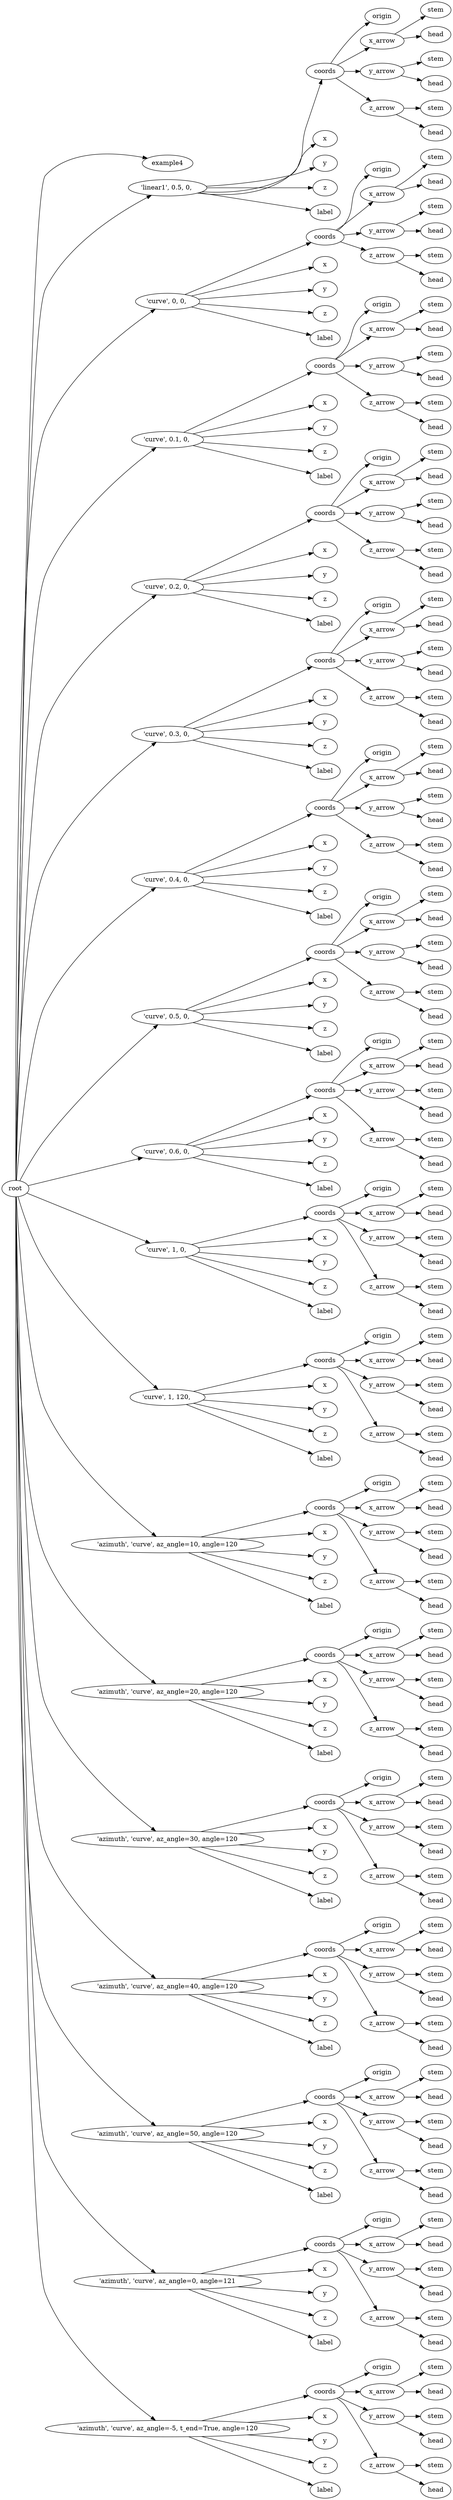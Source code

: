 digraph example4 {
	graph [rankdir=LR]
	root_1377 [label=root href="javascript:s=&quot;\(\)\nNone&quot;; console.log(s); alert(s);"]
	example4_1378 [label=example4 href="javascript:s=&quot;\(&#x27;example4&#x27;,\)\nRotateExtrude&quot;; console.log(s); alert(s);" tooltip=RotateExtrude]
	1379 [label="'linear1',\ 0\.5,\ 0,\ " href="javascript:s=&quot;\(&quot;&#x27;linear1&#x27;,\ 0\.5,\ 0,\ &quot;,\)\nAnnotatedCoordinates&quot;; console.log(s); alert(s);" tooltip=AnnotatedCoordinates]
	coords_1380 [label=coords href="javascript:s=&quot;\(&quot;&#x27;linear1&#x27;,\ 0\.5,\ 0,\ &quot;,\ &#x27;coords&#x27;\)\nCoordinates&quot;; console.log(s); alert(s);" tooltip=Coordinates]
	origin_1381 [label=origin href="javascript:s=&quot;\(&quot;&#x27;linear1&#x27;,\ 0\.5,\ 0,\ &quot;,\ &#x27;coords&#x27;,\ &#x27;origin&#x27;\)\nCoordinatesCage&quot;; console.log(s); alert(s);" tooltip=CoordinatesCage]
	x_arrow_1382 [label=x_arrow href="javascript:s=&quot;\(&quot;&#x27;linear1&#x27;,\ 0\.5,\ 0,\ &quot;,\ &#x27;coords&#x27;,\ &#x27;x_arrow&#x27;\)\nArrow&quot;; console.log(s); alert(s);" tooltip=Arrow]
	stem_1383 [label=stem href="javascript:s=&quot;\(&quot;&#x27;linear1&#x27;,\ 0\.5,\ 0,\ &quot;,\ &#x27;coords&#x27;,\ &#x27;x_arrow&#x27;,\ &#x27;stem&#x27;\)\nCone&quot;; console.log(s); alert(s);" tooltip=Cone]
	head_1384 [label=head href="javascript:s=&quot;\(&quot;&#x27;linear1&#x27;,\ 0\.5,\ 0,\ &quot;,\ &#x27;coords&#x27;,\ &#x27;x_arrow&#x27;,\ &#x27;head&#x27;\)\nCone&quot;; console.log(s); alert(s);" tooltip=Cone]
	y_arrow_1385 [label=y_arrow href="javascript:s=&quot;\(&quot;&#x27;linear1&#x27;,\ 0\.5,\ 0,\ &quot;,\ &#x27;coords&#x27;,\ &#x27;y_arrow&#x27;\)\nArrow&quot;; console.log(s); alert(s);" tooltip=Arrow]
	stem_1386 [label=stem href="javascript:s=&quot;\(&quot;&#x27;linear1&#x27;,\ 0\.5,\ 0,\ &quot;,\ &#x27;coords&#x27;,\ &#x27;y_arrow&#x27;,\ &#x27;stem&#x27;\)\nCone&quot;; console.log(s); alert(s);" tooltip=Cone]
	head_1387 [label=head href="javascript:s=&quot;\(&quot;&#x27;linear1&#x27;,\ 0\.5,\ 0,\ &quot;,\ &#x27;coords&#x27;,\ &#x27;y_arrow&#x27;,\ &#x27;head&#x27;\)\nCone&quot;; console.log(s); alert(s);" tooltip=Cone]
	z_arrow_1388 [label=z_arrow href="javascript:s=&quot;\(&quot;&#x27;linear1&#x27;,\ 0\.5,\ 0,\ &quot;,\ &#x27;coords&#x27;,\ &#x27;z_arrow&#x27;\)\nArrow&quot;; console.log(s); alert(s);" tooltip=Arrow]
	stem_1389 [label=stem href="javascript:s=&quot;\(&quot;&#x27;linear1&#x27;,\ 0\.5,\ 0,\ &quot;,\ &#x27;coords&#x27;,\ &#x27;z_arrow&#x27;,\ &#x27;stem&#x27;\)\nCone&quot;; console.log(s); alert(s);" tooltip=Cone]
	head_1390 [label=head href="javascript:s=&quot;\(&quot;&#x27;linear1&#x27;,\ 0\.5,\ 0,\ &quot;,\ &#x27;coords&#x27;,\ &#x27;z_arrow&#x27;,\ &#x27;head&#x27;\)\nCone&quot;; console.log(s); alert(s);" tooltip=Cone]
	x_1391 [label=x href="javascript:s=&quot;\(&quot;&#x27;linear1&#x27;,\ 0\.5,\ 0,\ &quot;,\ &#x27;x&#x27;\)\nText&quot;; console.log(s); alert(s);" tooltip=Text]
	y_1392 [label=y href="javascript:s=&quot;\(&quot;&#x27;linear1&#x27;,\ 0\.5,\ 0,\ &quot;,\ &#x27;y&#x27;\)\nText&quot;; console.log(s); alert(s);" tooltip=Text]
	z_1393 [label=z href="javascript:s=&quot;\(&quot;&#x27;linear1&#x27;,\ 0\.5,\ 0,\ &quot;,\ &#x27;z&#x27;\)\nText&quot;; console.log(s); alert(s);" tooltip=Text]
	label_1394 [label=label href="javascript:s=&quot;\(&quot;&#x27;linear1&#x27;,\ 0\.5,\ 0,\ &quot;,\ &#x27;label&#x27;\)\nText&quot;; console.log(s); alert(s);" tooltip=Text]
	1395 [label="'curve',\ 0,\ 0,\ " href="javascript:s=&quot;\(&quot;&#x27;curve&#x27;,\ 0,\ 0,\ &quot;,\)\nAnnotatedCoordinates&quot;; console.log(s); alert(s);" tooltip=AnnotatedCoordinates]
	coords_1396 [label=coords href="javascript:s=&quot;\(&quot;&#x27;curve&#x27;,\ 0,\ 0,\ &quot;,\ &#x27;coords&#x27;\)\nCoordinates&quot;; console.log(s); alert(s);" tooltip=Coordinates]
	origin_1397 [label=origin href="javascript:s=&quot;\(&quot;&#x27;curve&#x27;,\ 0,\ 0,\ &quot;,\ &#x27;coords&#x27;,\ &#x27;origin&#x27;\)\nCoordinatesCage&quot;; console.log(s); alert(s);" tooltip=CoordinatesCage]
	x_arrow_1398 [label=x_arrow href="javascript:s=&quot;\(&quot;&#x27;curve&#x27;,\ 0,\ 0,\ &quot;,\ &#x27;coords&#x27;,\ &#x27;x_arrow&#x27;\)\nArrow&quot;; console.log(s); alert(s);" tooltip=Arrow]
	stem_1399 [label=stem href="javascript:s=&quot;\(&quot;&#x27;curve&#x27;,\ 0,\ 0,\ &quot;,\ &#x27;coords&#x27;,\ &#x27;x_arrow&#x27;,\ &#x27;stem&#x27;\)\nCone&quot;; console.log(s); alert(s);" tooltip=Cone]
	head_1400 [label=head href="javascript:s=&quot;\(&quot;&#x27;curve&#x27;,\ 0,\ 0,\ &quot;,\ &#x27;coords&#x27;,\ &#x27;x_arrow&#x27;,\ &#x27;head&#x27;\)\nCone&quot;; console.log(s); alert(s);" tooltip=Cone]
	y_arrow_1401 [label=y_arrow href="javascript:s=&quot;\(&quot;&#x27;curve&#x27;,\ 0,\ 0,\ &quot;,\ &#x27;coords&#x27;,\ &#x27;y_arrow&#x27;\)\nArrow&quot;; console.log(s); alert(s);" tooltip=Arrow]
	stem_1402 [label=stem href="javascript:s=&quot;\(&quot;&#x27;curve&#x27;,\ 0,\ 0,\ &quot;,\ &#x27;coords&#x27;,\ &#x27;y_arrow&#x27;,\ &#x27;stem&#x27;\)\nCone&quot;; console.log(s); alert(s);" tooltip=Cone]
	head_1403 [label=head href="javascript:s=&quot;\(&quot;&#x27;curve&#x27;,\ 0,\ 0,\ &quot;,\ &#x27;coords&#x27;,\ &#x27;y_arrow&#x27;,\ &#x27;head&#x27;\)\nCone&quot;; console.log(s); alert(s);" tooltip=Cone]
	z_arrow_1404 [label=z_arrow href="javascript:s=&quot;\(&quot;&#x27;curve&#x27;,\ 0,\ 0,\ &quot;,\ &#x27;coords&#x27;,\ &#x27;z_arrow&#x27;\)\nArrow&quot;; console.log(s); alert(s);" tooltip=Arrow]
	stem_1405 [label=stem href="javascript:s=&quot;\(&quot;&#x27;curve&#x27;,\ 0,\ 0,\ &quot;,\ &#x27;coords&#x27;,\ &#x27;z_arrow&#x27;,\ &#x27;stem&#x27;\)\nCone&quot;; console.log(s); alert(s);" tooltip=Cone]
	head_1406 [label=head href="javascript:s=&quot;\(&quot;&#x27;curve&#x27;,\ 0,\ 0,\ &quot;,\ &#x27;coords&#x27;,\ &#x27;z_arrow&#x27;,\ &#x27;head&#x27;\)\nCone&quot;; console.log(s); alert(s);" tooltip=Cone]
	x_1407 [label=x href="javascript:s=&quot;\(&quot;&#x27;curve&#x27;,\ 0,\ 0,\ &quot;,\ &#x27;x&#x27;\)\nText&quot;; console.log(s); alert(s);" tooltip=Text]
	y_1408 [label=y href="javascript:s=&quot;\(&quot;&#x27;curve&#x27;,\ 0,\ 0,\ &quot;,\ &#x27;y&#x27;\)\nText&quot;; console.log(s); alert(s);" tooltip=Text]
	z_1409 [label=z href="javascript:s=&quot;\(&quot;&#x27;curve&#x27;,\ 0,\ 0,\ &quot;,\ &#x27;z&#x27;\)\nText&quot;; console.log(s); alert(s);" tooltip=Text]
	label_1410 [label=label href="javascript:s=&quot;\(&quot;&#x27;curve&#x27;,\ 0,\ 0,\ &quot;,\ &#x27;label&#x27;\)\nText&quot;; console.log(s); alert(s);" tooltip=Text]
	1411 [label="'curve',\ 0\.1,\ 0,\ " href="javascript:s=&quot;\(&quot;&#x27;curve&#x27;,\ 0\.1,\ 0,\ &quot;,\)\nAnnotatedCoordinates&quot;; console.log(s); alert(s);" tooltip=AnnotatedCoordinates]
	coords_1412 [label=coords href="javascript:s=&quot;\(&quot;&#x27;curve&#x27;,\ 0\.1,\ 0,\ &quot;,\ &#x27;coords&#x27;\)\nCoordinates&quot;; console.log(s); alert(s);" tooltip=Coordinates]
	origin_1413 [label=origin href="javascript:s=&quot;\(&quot;&#x27;curve&#x27;,\ 0\.1,\ 0,\ &quot;,\ &#x27;coords&#x27;,\ &#x27;origin&#x27;\)\nCoordinatesCage&quot;; console.log(s); alert(s);" tooltip=CoordinatesCage]
	x_arrow_1414 [label=x_arrow href="javascript:s=&quot;\(&quot;&#x27;curve&#x27;,\ 0\.1,\ 0,\ &quot;,\ &#x27;coords&#x27;,\ &#x27;x_arrow&#x27;\)\nArrow&quot;; console.log(s); alert(s);" tooltip=Arrow]
	stem_1415 [label=stem href="javascript:s=&quot;\(&quot;&#x27;curve&#x27;,\ 0\.1,\ 0,\ &quot;,\ &#x27;coords&#x27;,\ &#x27;x_arrow&#x27;,\ &#x27;stem&#x27;\)\nCone&quot;; console.log(s); alert(s);" tooltip=Cone]
	head_1416 [label=head href="javascript:s=&quot;\(&quot;&#x27;curve&#x27;,\ 0\.1,\ 0,\ &quot;,\ &#x27;coords&#x27;,\ &#x27;x_arrow&#x27;,\ &#x27;head&#x27;\)\nCone&quot;; console.log(s); alert(s);" tooltip=Cone]
	y_arrow_1417 [label=y_arrow href="javascript:s=&quot;\(&quot;&#x27;curve&#x27;,\ 0\.1,\ 0,\ &quot;,\ &#x27;coords&#x27;,\ &#x27;y_arrow&#x27;\)\nArrow&quot;; console.log(s); alert(s);" tooltip=Arrow]
	stem_1418 [label=stem href="javascript:s=&quot;\(&quot;&#x27;curve&#x27;,\ 0\.1,\ 0,\ &quot;,\ &#x27;coords&#x27;,\ &#x27;y_arrow&#x27;,\ &#x27;stem&#x27;\)\nCone&quot;; console.log(s); alert(s);" tooltip=Cone]
	head_1419 [label=head href="javascript:s=&quot;\(&quot;&#x27;curve&#x27;,\ 0\.1,\ 0,\ &quot;,\ &#x27;coords&#x27;,\ &#x27;y_arrow&#x27;,\ &#x27;head&#x27;\)\nCone&quot;; console.log(s); alert(s);" tooltip=Cone]
	z_arrow_1420 [label=z_arrow href="javascript:s=&quot;\(&quot;&#x27;curve&#x27;,\ 0\.1,\ 0,\ &quot;,\ &#x27;coords&#x27;,\ &#x27;z_arrow&#x27;\)\nArrow&quot;; console.log(s); alert(s);" tooltip=Arrow]
	stem_1421 [label=stem href="javascript:s=&quot;\(&quot;&#x27;curve&#x27;,\ 0\.1,\ 0,\ &quot;,\ &#x27;coords&#x27;,\ &#x27;z_arrow&#x27;,\ &#x27;stem&#x27;\)\nCone&quot;; console.log(s); alert(s);" tooltip=Cone]
	head_1422 [label=head href="javascript:s=&quot;\(&quot;&#x27;curve&#x27;,\ 0\.1,\ 0,\ &quot;,\ &#x27;coords&#x27;,\ &#x27;z_arrow&#x27;,\ &#x27;head&#x27;\)\nCone&quot;; console.log(s); alert(s);" tooltip=Cone]
	x_1423 [label=x href="javascript:s=&quot;\(&quot;&#x27;curve&#x27;,\ 0\.1,\ 0,\ &quot;,\ &#x27;x&#x27;\)\nText&quot;; console.log(s); alert(s);" tooltip=Text]
	y_1424 [label=y href="javascript:s=&quot;\(&quot;&#x27;curve&#x27;,\ 0\.1,\ 0,\ &quot;,\ &#x27;y&#x27;\)\nText&quot;; console.log(s); alert(s);" tooltip=Text]
	z_1425 [label=z href="javascript:s=&quot;\(&quot;&#x27;curve&#x27;,\ 0\.1,\ 0,\ &quot;,\ &#x27;z&#x27;\)\nText&quot;; console.log(s); alert(s);" tooltip=Text]
	label_1426 [label=label href="javascript:s=&quot;\(&quot;&#x27;curve&#x27;,\ 0\.1,\ 0,\ &quot;,\ &#x27;label&#x27;\)\nText&quot;; console.log(s); alert(s);" tooltip=Text]
	1427 [label="'curve',\ 0\.2,\ 0,\ " href="javascript:s=&quot;\(&quot;&#x27;curve&#x27;,\ 0\.2,\ 0,\ &quot;,\)\nAnnotatedCoordinates&quot;; console.log(s); alert(s);" tooltip=AnnotatedCoordinates]
	coords_1428 [label=coords href="javascript:s=&quot;\(&quot;&#x27;curve&#x27;,\ 0\.2,\ 0,\ &quot;,\ &#x27;coords&#x27;\)\nCoordinates&quot;; console.log(s); alert(s);" tooltip=Coordinates]
	origin_1429 [label=origin href="javascript:s=&quot;\(&quot;&#x27;curve&#x27;,\ 0\.2,\ 0,\ &quot;,\ &#x27;coords&#x27;,\ &#x27;origin&#x27;\)\nCoordinatesCage&quot;; console.log(s); alert(s);" tooltip=CoordinatesCage]
	x_arrow_1430 [label=x_arrow href="javascript:s=&quot;\(&quot;&#x27;curve&#x27;,\ 0\.2,\ 0,\ &quot;,\ &#x27;coords&#x27;,\ &#x27;x_arrow&#x27;\)\nArrow&quot;; console.log(s); alert(s);" tooltip=Arrow]
	stem_1431 [label=stem href="javascript:s=&quot;\(&quot;&#x27;curve&#x27;,\ 0\.2,\ 0,\ &quot;,\ &#x27;coords&#x27;,\ &#x27;x_arrow&#x27;,\ &#x27;stem&#x27;\)\nCone&quot;; console.log(s); alert(s);" tooltip=Cone]
	head_1432 [label=head href="javascript:s=&quot;\(&quot;&#x27;curve&#x27;,\ 0\.2,\ 0,\ &quot;,\ &#x27;coords&#x27;,\ &#x27;x_arrow&#x27;,\ &#x27;head&#x27;\)\nCone&quot;; console.log(s); alert(s);" tooltip=Cone]
	y_arrow_1433 [label=y_arrow href="javascript:s=&quot;\(&quot;&#x27;curve&#x27;,\ 0\.2,\ 0,\ &quot;,\ &#x27;coords&#x27;,\ &#x27;y_arrow&#x27;\)\nArrow&quot;; console.log(s); alert(s);" tooltip=Arrow]
	stem_1434 [label=stem href="javascript:s=&quot;\(&quot;&#x27;curve&#x27;,\ 0\.2,\ 0,\ &quot;,\ &#x27;coords&#x27;,\ &#x27;y_arrow&#x27;,\ &#x27;stem&#x27;\)\nCone&quot;; console.log(s); alert(s);" tooltip=Cone]
	head_1435 [label=head href="javascript:s=&quot;\(&quot;&#x27;curve&#x27;,\ 0\.2,\ 0,\ &quot;,\ &#x27;coords&#x27;,\ &#x27;y_arrow&#x27;,\ &#x27;head&#x27;\)\nCone&quot;; console.log(s); alert(s);" tooltip=Cone]
	z_arrow_1436 [label=z_arrow href="javascript:s=&quot;\(&quot;&#x27;curve&#x27;,\ 0\.2,\ 0,\ &quot;,\ &#x27;coords&#x27;,\ &#x27;z_arrow&#x27;\)\nArrow&quot;; console.log(s); alert(s);" tooltip=Arrow]
	stem_1437 [label=stem href="javascript:s=&quot;\(&quot;&#x27;curve&#x27;,\ 0\.2,\ 0,\ &quot;,\ &#x27;coords&#x27;,\ &#x27;z_arrow&#x27;,\ &#x27;stem&#x27;\)\nCone&quot;; console.log(s); alert(s);" tooltip=Cone]
	head_1438 [label=head href="javascript:s=&quot;\(&quot;&#x27;curve&#x27;,\ 0\.2,\ 0,\ &quot;,\ &#x27;coords&#x27;,\ &#x27;z_arrow&#x27;,\ &#x27;head&#x27;\)\nCone&quot;; console.log(s); alert(s);" tooltip=Cone]
	x_1439 [label=x href="javascript:s=&quot;\(&quot;&#x27;curve&#x27;,\ 0\.2,\ 0,\ &quot;,\ &#x27;x&#x27;\)\nText&quot;; console.log(s); alert(s);" tooltip=Text]
	y_1440 [label=y href="javascript:s=&quot;\(&quot;&#x27;curve&#x27;,\ 0\.2,\ 0,\ &quot;,\ &#x27;y&#x27;\)\nText&quot;; console.log(s); alert(s);" tooltip=Text]
	z_1441 [label=z href="javascript:s=&quot;\(&quot;&#x27;curve&#x27;,\ 0\.2,\ 0,\ &quot;,\ &#x27;z&#x27;\)\nText&quot;; console.log(s); alert(s);" tooltip=Text]
	label_1442 [label=label href="javascript:s=&quot;\(&quot;&#x27;curve&#x27;,\ 0\.2,\ 0,\ &quot;,\ &#x27;label&#x27;\)\nText&quot;; console.log(s); alert(s);" tooltip=Text]
	1443 [label="'curve',\ 0\.3,\ 0,\ " href="javascript:s=&quot;\(&quot;&#x27;curve&#x27;,\ 0\.3,\ 0,\ &quot;,\)\nAnnotatedCoordinates&quot;; console.log(s); alert(s);" tooltip=AnnotatedCoordinates]
	coords_1444 [label=coords href="javascript:s=&quot;\(&quot;&#x27;curve&#x27;,\ 0\.3,\ 0,\ &quot;,\ &#x27;coords&#x27;\)\nCoordinates&quot;; console.log(s); alert(s);" tooltip=Coordinates]
	origin_1445 [label=origin href="javascript:s=&quot;\(&quot;&#x27;curve&#x27;,\ 0\.3,\ 0,\ &quot;,\ &#x27;coords&#x27;,\ &#x27;origin&#x27;\)\nCoordinatesCage&quot;; console.log(s); alert(s);" tooltip=CoordinatesCage]
	x_arrow_1446 [label=x_arrow href="javascript:s=&quot;\(&quot;&#x27;curve&#x27;,\ 0\.3,\ 0,\ &quot;,\ &#x27;coords&#x27;,\ &#x27;x_arrow&#x27;\)\nArrow&quot;; console.log(s); alert(s);" tooltip=Arrow]
	stem_1447 [label=stem href="javascript:s=&quot;\(&quot;&#x27;curve&#x27;,\ 0\.3,\ 0,\ &quot;,\ &#x27;coords&#x27;,\ &#x27;x_arrow&#x27;,\ &#x27;stem&#x27;\)\nCone&quot;; console.log(s); alert(s);" tooltip=Cone]
	head_1448 [label=head href="javascript:s=&quot;\(&quot;&#x27;curve&#x27;,\ 0\.3,\ 0,\ &quot;,\ &#x27;coords&#x27;,\ &#x27;x_arrow&#x27;,\ &#x27;head&#x27;\)\nCone&quot;; console.log(s); alert(s);" tooltip=Cone]
	y_arrow_1449 [label=y_arrow href="javascript:s=&quot;\(&quot;&#x27;curve&#x27;,\ 0\.3,\ 0,\ &quot;,\ &#x27;coords&#x27;,\ &#x27;y_arrow&#x27;\)\nArrow&quot;; console.log(s); alert(s);" tooltip=Arrow]
	stem_1450 [label=stem href="javascript:s=&quot;\(&quot;&#x27;curve&#x27;,\ 0\.3,\ 0,\ &quot;,\ &#x27;coords&#x27;,\ &#x27;y_arrow&#x27;,\ &#x27;stem&#x27;\)\nCone&quot;; console.log(s); alert(s);" tooltip=Cone]
	head_1451 [label=head href="javascript:s=&quot;\(&quot;&#x27;curve&#x27;,\ 0\.3,\ 0,\ &quot;,\ &#x27;coords&#x27;,\ &#x27;y_arrow&#x27;,\ &#x27;head&#x27;\)\nCone&quot;; console.log(s); alert(s);" tooltip=Cone]
	z_arrow_1452 [label=z_arrow href="javascript:s=&quot;\(&quot;&#x27;curve&#x27;,\ 0\.3,\ 0,\ &quot;,\ &#x27;coords&#x27;,\ &#x27;z_arrow&#x27;\)\nArrow&quot;; console.log(s); alert(s);" tooltip=Arrow]
	stem_1453 [label=stem href="javascript:s=&quot;\(&quot;&#x27;curve&#x27;,\ 0\.3,\ 0,\ &quot;,\ &#x27;coords&#x27;,\ &#x27;z_arrow&#x27;,\ &#x27;stem&#x27;\)\nCone&quot;; console.log(s); alert(s);" tooltip=Cone]
	head_1454 [label=head href="javascript:s=&quot;\(&quot;&#x27;curve&#x27;,\ 0\.3,\ 0,\ &quot;,\ &#x27;coords&#x27;,\ &#x27;z_arrow&#x27;,\ &#x27;head&#x27;\)\nCone&quot;; console.log(s); alert(s);" tooltip=Cone]
	x_1455 [label=x href="javascript:s=&quot;\(&quot;&#x27;curve&#x27;,\ 0\.3,\ 0,\ &quot;,\ &#x27;x&#x27;\)\nText&quot;; console.log(s); alert(s);" tooltip=Text]
	y_1456 [label=y href="javascript:s=&quot;\(&quot;&#x27;curve&#x27;,\ 0\.3,\ 0,\ &quot;,\ &#x27;y&#x27;\)\nText&quot;; console.log(s); alert(s);" tooltip=Text]
	z_1457 [label=z href="javascript:s=&quot;\(&quot;&#x27;curve&#x27;,\ 0\.3,\ 0,\ &quot;,\ &#x27;z&#x27;\)\nText&quot;; console.log(s); alert(s);" tooltip=Text]
	label_1458 [label=label href="javascript:s=&quot;\(&quot;&#x27;curve&#x27;,\ 0\.3,\ 0,\ &quot;,\ &#x27;label&#x27;\)\nText&quot;; console.log(s); alert(s);" tooltip=Text]
	1459 [label="'curve',\ 0\.4,\ 0,\ " href="javascript:s=&quot;\(&quot;&#x27;curve&#x27;,\ 0\.4,\ 0,\ &quot;,\)\nAnnotatedCoordinates&quot;; console.log(s); alert(s);" tooltip=AnnotatedCoordinates]
	coords_1460 [label=coords href="javascript:s=&quot;\(&quot;&#x27;curve&#x27;,\ 0\.4,\ 0,\ &quot;,\ &#x27;coords&#x27;\)\nCoordinates&quot;; console.log(s); alert(s);" tooltip=Coordinates]
	origin_1461 [label=origin href="javascript:s=&quot;\(&quot;&#x27;curve&#x27;,\ 0\.4,\ 0,\ &quot;,\ &#x27;coords&#x27;,\ &#x27;origin&#x27;\)\nCoordinatesCage&quot;; console.log(s); alert(s);" tooltip=CoordinatesCage]
	x_arrow_1462 [label=x_arrow href="javascript:s=&quot;\(&quot;&#x27;curve&#x27;,\ 0\.4,\ 0,\ &quot;,\ &#x27;coords&#x27;,\ &#x27;x_arrow&#x27;\)\nArrow&quot;; console.log(s); alert(s);" tooltip=Arrow]
	stem_1463 [label=stem href="javascript:s=&quot;\(&quot;&#x27;curve&#x27;,\ 0\.4,\ 0,\ &quot;,\ &#x27;coords&#x27;,\ &#x27;x_arrow&#x27;,\ &#x27;stem&#x27;\)\nCone&quot;; console.log(s); alert(s);" tooltip=Cone]
	head_1464 [label=head href="javascript:s=&quot;\(&quot;&#x27;curve&#x27;,\ 0\.4,\ 0,\ &quot;,\ &#x27;coords&#x27;,\ &#x27;x_arrow&#x27;,\ &#x27;head&#x27;\)\nCone&quot;; console.log(s); alert(s);" tooltip=Cone]
	y_arrow_1465 [label=y_arrow href="javascript:s=&quot;\(&quot;&#x27;curve&#x27;,\ 0\.4,\ 0,\ &quot;,\ &#x27;coords&#x27;,\ &#x27;y_arrow&#x27;\)\nArrow&quot;; console.log(s); alert(s);" tooltip=Arrow]
	stem_1466 [label=stem href="javascript:s=&quot;\(&quot;&#x27;curve&#x27;,\ 0\.4,\ 0,\ &quot;,\ &#x27;coords&#x27;,\ &#x27;y_arrow&#x27;,\ &#x27;stem&#x27;\)\nCone&quot;; console.log(s); alert(s);" tooltip=Cone]
	head_1467 [label=head href="javascript:s=&quot;\(&quot;&#x27;curve&#x27;,\ 0\.4,\ 0,\ &quot;,\ &#x27;coords&#x27;,\ &#x27;y_arrow&#x27;,\ &#x27;head&#x27;\)\nCone&quot;; console.log(s); alert(s);" tooltip=Cone]
	z_arrow_1468 [label=z_arrow href="javascript:s=&quot;\(&quot;&#x27;curve&#x27;,\ 0\.4,\ 0,\ &quot;,\ &#x27;coords&#x27;,\ &#x27;z_arrow&#x27;\)\nArrow&quot;; console.log(s); alert(s);" tooltip=Arrow]
	stem_1469 [label=stem href="javascript:s=&quot;\(&quot;&#x27;curve&#x27;,\ 0\.4,\ 0,\ &quot;,\ &#x27;coords&#x27;,\ &#x27;z_arrow&#x27;,\ &#x27;stem&#x27;\)\nCone&quot;; console.log(s); alert(s);" tooltip=Cone]
	head_1470 [label=head href="javascript:s=&quot;\(&quot;&#x27;curve&#x27;,\ 0\.4,\ 0,\ &quot;,\ &#x27;coords&#x27;,\ &#x27;z_arrow&#x27;,\ &#x27;head&#x27;\)\nCone&quot;; console.log(s); alert(s);" tooltip=Cone]
	x_1471 [label=x href="javascript:s=&quot;\(&quot;&#x27;curve&#x27;,\ 0\.4,\ 0,\ &quot;,\ &#x27;x&#x27;\)\nText&quot;; console.log(s); alert(s);" tooltip=Text]
	y_1472 [label=y href="javascript:s=&quot;\(&quot;&#x27;curve&#x27;,\ 0\.4,\ 0,\ &quot;,\ &#x27;y&#x27;\)\nText&quot;; console.log(s); alert(s);" tooltip=Text]
	z_1473 [label=z href="javascript:s=&quot;\(&quot;&#x27;curve&#x27;,\ 0\.4,\ 0,\ &quot;,\ &#x27;z&#x27;\)\nText&quot;; console.log(s); alert(s);" tooltip=Text]
	label_1474 [label=label href="javascript:s=&quot;\(&quot;&#x27;curve&#x27;,\ 0\.4,\ 0,\ &quot;,\ &#x27;label&#x27;\)\nText&quot;; console.log(s); alert(s);" tooltip=Text]
	1475 [label="'curve',\ 0\.5,\ 0,\ " href="javascript:s=&quot;\(&quot;&#x27;curve&#x27;,\ 0\.5,\ 0,\ &quot;,\)\nAnnotatedCoordinates&quot;; console.log(s); alert(s);" tooltip=AnnotatedCoordinates]
	coords_1476 [label=coords href="javascript:s=&quot;\(&quot;&#x27;curve&#x27;,\ 0\.5,\ 0,\ &quot;,\ &#x27;coords&#x27;\)\nCoordinates&quot;; console.log(s); alert(s);" tooltip=Coordinates]
	origin_1477 [label=origin href="javascript:s=&quot;\(&quot;&#x27;curve&#x27;,\ 0\.5,\ 0,\ &quot;,\ &#x27;coords&#x27;,\ &#x27;origin&#x27;\)\nCoordinatesCage&quot;; console.log(s); alert(s);" tooltip=CoordinatesCage]
	x_arrow_1478 [label=x_arrow href="javascript:s=&quot;\(&quot;&#x27;curve&#x27;,\ 0\.5,\ 0,\ &quot;,\ &#x27;coords&#x27;,\ &#x27;x_arrow&#x27;\)\nArrow&quot;; console.log(s); alert(s);" tooltip=Arrow]
	stem_1479 [label=stem href="javascript:s=&quot;\(&quot;&#x27;curve&#x27;,\ 0\.5,\ 0,\ &quot;,\ &#x27;coords&#x27;,\ &#x27;x_arrow&#x27;,\ &#x27;stem&#x27;\)\nCone&quot;; console.log(s); alert(s);" tooltip=Cone]
	head_1480 [label=head href="javascript:s=&quot;\(&quot;&#x27;curve&#x27;,\ 0\.5,\ 0,\ &quot;,\ &#x27;coords&#x27;,\ &#x27;x_arrow&#x27;,\ &#x27;head&#x27;\)\nCone&quot;; console.log(s); alert(s);" tooltip=Cone]
	y_arrow_1481 [label=y_arrow href="javascript:s=&quot;\(&quot;&#x27;curve&#x27;,\ 0\.5,\ 0,\ &quot;,\ &#x27;coords&#x27;,\ &#x27;y_arrow&#x27;\)\nArrow&quot;; console.log(s); alert(s);" tooltip=Arrow]
	stem_1482 [label=stem href="javascript:s=&quot;\(&quot;&#x27;curve&#x27;,\ 0\.5,\ 0,\ &quot;,\ &#x27;coords&#x27;,\ &#x27;y_arrow&#x27;,\ &#x27;stem&#x27;\)\nCone&quot;; console.log(s); alert(s);" tooltip=Cone]
	head_1483 [label=head href="javascript:s=&quot;\(&quot;&#x27;curve&#x27;,\ 0\.5,\ 0,\ &quot;,\ &#x27;coords&#x27;,\ &#x27;y_arrow&#x27;,\ &#x27;head&#x27;\)\nCone&quot;; console.log(s); alert(s);" tooltip=Cone]
	z_arrow_1484 [label=z_arrow href="javascript:s=&quot;\(&quot;&#x27;curve&#x27;,\ 0\.5,\ 0,\ &quot;,\ &#x27;coords&#x27;,\ &#x27;z_arrow&#x27;\)\nArrow&quot;; console.log(s); alert(s);" tooltip=Arrow]
	stem_1485 [label=stem href="javascript:s=&quot;\(&quot;&#x27;curve&#x27;,\ 0\.5,\ 0,\ &quot;,\ &#x27;coords&#x27;,\ &#x27;z_arrow&#x27;,\ &#x27;stem&#x27;\)\nCone&quot;; console.log(s); alert(s);" tooltip=Cone]
	head_1486 [label=head href="javascript:s=&quot;\(&quot;&#x27;curve&#x27;,\ 0\.5,\ 0,\ &quot;,\ &#x27;coords&#x27;,\ &#x27;z_arrow&#x27;,\ &#x27;head&#x27;\)\nCone&quot;; console.log(s); alert(s);" tooltip=Cone]
	x_1487 [label=x href="javascript:s=&quot;\(&quot;&#x27;curve&#x27;,\ 0\.5,\ 0,\ &quot;,\ &#x27;x&#x27;\)\nText&quot;; console.log(s); alert(s);" tooltip=Text]
	y_1488 [label=y href="javascript:s=&quot;\(&quot;&#x27;curve&#x27;,\ 0\.5,\ 0,\ &quot;,\ &#x27;y&#x27;\)\nText&quot;; console.log(s); alert(s);" tooltip=Text]
	z_1489 [label=z href="javascript:s=&quot;\(&quot;&#x27;curve&#x27;,\ 0\.5,\ 0,\ &quot;,\ &#x27;z&#x27;\)\nText&quot;; console.log(s); alert(s);" tooltip=Text]
	label_1490 [label=label href="javascript:s=&quot;\(&quot;&#x27;curve&#x27;,\ 0\.5,\ 0,\ &quot;,\ &#x27;label&#x27;\)\nText&quot;; console.log(s); alert(s);" tooltip=Text]
	1491 [label="'curve',\ 0\.6,\ 0,\ " href="javascript:s=&quot;\(&quot;&#x27;curve&#x27;,\ 0\.6,\ 0,\ &quot;,\)\nAnnotatedCoordinates&quot;; console.log(s); alert(s);" tooltip=AnnotatedCoordinates]
	coords_1492 [label=coords href="javascript:s=&quot;\(&quot;&#x27;curve&#x27;,\ 0\.6,\ 0,\ &quot;,\ &#x27;coords&#x27;\)\nCoordinates&quot;; console.log(s); alert(s);" tooltip=Coordinates]
	origin_1493 [label=origin href="javascript:s=&quot;\(&quot;&#x27;curve&#x27;,\ 0\.6,\ 0,\ &quot;,\ &#x27;coords&#x27;,\ &#x27;origin&#x27;\)\nCoordinatesCage&quot;; console.log(s); alert(s);" tooltip=CoordinatesCage]
	x_arrow_1494 [label=x_arrow href="javascript:s=&quot;\(&quot;&#x27;curve&#x27;,\ 0\.6,\ 0,\ &quot;,\ &#x27;coords&#x27;,\ &#x27;x_arrow&#x27;\)\nArrow&quot;; console.log(s); alert(s);" tooltip=Arrow]
	stem_1495 [label=stem href="javascript:s=&quot;\(&quot;&#x27;curve&#x27;,\ 0\.6,\ 0,\ &quot;,\ &#x27;coords&#x27;,\ &#x27;x_arrow&#x27;,\ &#x27;stem&#x27;\)\nCone&quot;; console.log(s); alert(s);" tooltip=Cone]
	head_1496 [label=head href="javascript:s=&quot;\(&quot;&#x27;curve&#x27;,\ 0\.6,\ 0,\ &quot;,\ &#x27;coords&#x27;,\ &#x27;x_arrow&#x27;,\ &#x27;head&#x27;\)\nCone&quot;; console.log(s); alert(s);" tooltip=Cone]
	y_arrow_1497 [label=y_arrow href="javascript:s=&quot;\(&quot;&#x27;curve&#x27;,\ 0\.6,\ 0,\ &quot;,\ &#x27;coords&#x27;,\ &#x27;y_arrow&#x27;\)\nArrow&quot;; console.log(s); alert(s);" tooltip=Arrow]
	stem_1498 [label=stem href="javascript:s=&quot;\(&quot;&#x27;curve&#x27;,\ 0\.6,\ 0,\ &quot;,\ &#x27;coords&#x27;,\ &#x27;y_arrow&#x27;,\ &#x27;stem&#x27;\)\nCone&quot;; console.log(s); alert(s);" tooltip=Cone]
	head_1499 [label=head href="javascript:s=&quot;\(&quot;&#x27;curve&#x27;,\ 0\.6,\ 0,\ &quot;,\ &#x27;coords&#x27;,\ &#x27;y_arrow&#x27;,\ &#x27;head&#x27;\)\nCone&quot;; console.log(s); alert(s);" tooltip=Cone]
	z_arrow_1500 [label=z_arrow href="javascript:s=&quot;\(&quot;&#x27;curve&#x27;,\ 0\.6,\ 0,\ &quot;,\ &#x27;coords&#x27;,\ &#x27;z_arrow&#x27;\)\nArrow&quot;; console.log(s); alert(s);" tooltip=Arrow]
	stem_1501 [label=stem href="javascript:s=&quot;\(&quot;&#x27;curve&#x27;,\ 0\.6,\ 0,\ &quot;,\ &#x27;coords&#x27;,\ &#x27;z_arrow&#x27;,\ &#x27;stem&#x27;\)\nCone&quot;; console.log(s); alert(s);" tooltip=Cone]
	head_1502 [label=head href="javascript:s=&quot;\(&quot;&#x27;curve&#x27;,\ 0\.6,\ 0,\ &quot;,\ &#x27;coords&#x27;,\ &#x27;z_arrow&#x27;,\ &#x27;head&#x27;\)\nCone&quot;; console.log(s); alert(s);" tooltip=Cone]
	x_1503 [label=x href="javascript:s=&quot;\(&quot;&#x27;curve&#x27;,\ 0\.6,\ 0,\ &quot;,\ &#x27;x&#x27;\)\nText&quot;; console.log(s); alert(s);" tooltip=Text]
	y_1504 [label=y href="javascript:s=&quot;\(&quot;&#x27;curve&#x27;,\ 0\.6,\ 0,\ &quot;,\ &#x27;y&#x27;\)\nText&quot;; console.log(s); alert(s);" tooltip=Text]
	z_1505 [label=z href="javascript:s=&quot;\(&quot;&#x27;curve&#x27;,\ 0\.6,\ 0,\ &quot;,\ &#x27;z&#x27;\)\nText&quot;; console.log(s); alert(s);" tooltip=Text]
	label_1506 [label=label href="javascript:s=&quot;\(&quot;&#x27;curve&#x27;,\ 0\.6,\ 0,\ &quot;,\ &#x27;label&#x27;\)\nText&quot;; console.log(s); alert(s);" tooltip=Text]
	1507 [label="'curve',\ 1,\ 0,\ " href="javascript:s=&quot;\(&quot;&#x27;curve&#x27;,\ 1,\ 0,\ &quot;,\)\nAnnotatedCoordinates&quot;; console.log(s); alert(s);" tooltip=AnnotatedCoordinates]
	coords_1508 [label=coords href="javascript:s=&quot;\(&quot;&#x27;curve&#x27;,\ 1,\ 0,\ &quot;,\ &#x27;coords&#x27;\)\nCoordinates&quot;; console.log(s); alert(s);" tooltip=Coordinates]
	origin_1509 [label=origin href="javascript:s=&quot;\(&quot;&#x27;curve&#x27;,\ 1,\ 0,\ &quot;,\ &#x27;coords&#x27;,\ &#x27;origin&#x27;\)\nCoordinatesCage&quot;; console.log(s); alert(s);" tooltip=CoordinatesCage]
	x_arrow_1510 [label=x_arrow href="javascript:s=&quot;\(&quot;&#x27;curve&#x27;,\ 1,\ 0,\ &quot;,\ &#x27;coords&#x27;,\ &#x27;x_arrow&#x27;\)\nArrow&quot;; console.log(s); alert(s);" tooltip=Arrow]
	stem_1511 [label=stem href="javascript:s=&quot;\(&quot;&#x27;curve&#x27;,\ 1,\ 0,\ &quot;,\ &#x27;coords&#x27;,\ &#x27;x_arrow&#x27;,\ &#x27;stem&#x27;\)\nCone&quot;; console.log(s); alert(s);" tooltip=Cone]
	head_1512 [label=head href="javascript:s=&quot;\(&quot;&#x27;curve&#x27;,\ 1,\ 0,\ &quot;,\ &#x27;coords&#x27;,\ &#x27;x_arrow&#x27;,\ &#x27;head&#x27;\)\nCone&quot;; console.log(s); alert(s);" tooltip=Cone]
	y_arrow_1513 [label=y_arrow href="javascript:s=&quot;\(&quot;&#x27;curve&#x27;,\ 1,\ 0,\ &quot;,\ &#x27;coords&#x27;,\ &#x27;y_arrow&#x27;\)\nArrow&quot;; console.log(s); alert(s);" tooltip=Arrow]
	stem_1514 [label=stem href="javascript:s=&quot;\(&quot;&#x27;curve&#x27;,\ 1,\ 0,\ &quot;,\ &#x27;coords&#x27;,\ &#x27;y_arrow&#x27;,\ &#x27;stem&#x27;\)\nCone&quot;; console.log(s); alert(s);" tooltip=Cone]
	head_1515 [label=head href="javascript:s=&quot;\(&quot;&#x27;curve&#x27;,\ 1,\ 0,\ &quot;,\ &#x27;coords&#x27;,\ &#x27;y_arrow&#x27;,\ &#x27;head&#x27;\)\nCone&quot;; console.log(s); alert(s);" tooltip=Cone]
	z_arrow_1516 [label=z_arrow href="javascript:s=&quot;\(&quot;&#x27;curve&#x27;,\ 1,\ 0,\ &quot;,\ &#x27;coords&#x27;,\ &#x27;z_arrow&#x27;\)\nArrow&quot;; console.log(s); alert(s);" tooltip=Arrow]
	stem_1517 [label=stem href="javascript:s=&quot;\(&quot;&#x27;curve&#x27;,\ 1,\ 0,\ &quot;,\ &#x27;coords&#x27;,\ &#x27;z_arrow&#x27;,\ &#x27;stem&#x27;\)\nCone&quot;; console.log(s); alert(s);" tooltip=Cone]
	head_1518 [label=head href="javascript:s=&quot;\(&quot;&#x27;curve&#x27;,\ 1,\ 0,\ &quot;,\ &#x27;coords&#x27;,\ &#x27;z_arrow&#x27;,\ &#x27;head&#x27;\)\nCone&quot;; console.log(s); alert(s);" tooltip=Cone]
	x_1519 [label=x href="javascript:s=&quot;\(&quot;&#x27;curve&#x27;,\ 1,\ 0,\ &quot;,\ &#x27;x&#x27;\)\nText&quot;; console.log(s); alert(s);" tooltip=Text]
	y_1520 [label=y href="javascript:s=&quot;\(&quot;&#x27;curve&#x27;,\ 1,\ 0,\ &quot;,\ &#x27;y&#x27;\)\nText&quot;; console.log(s); alert(s);" tooltip=Text]
	z_1521 [label=z href="javascript:s=&quot;\(&quot;&#x27;curve&#x27;,\ 1,\ 0,\ &quot;,\ &#x27;z&#x27;\)\nText&quot;; console.log(s); alert(s);" tooltip=Text]
	label_1522 [label=label href="javascript:s=&quot;\(&quot;&#x27;curve&#x27;,\ 1,\ 0,\ &quot;,\ &#x27;label&#x27;\)\nText&quot;; console.log(s); alert(s);" tooltip=Text]
	1523 [label="'curve',\ 1,\ 120,\ " href="javascript:s=&quot;\(&quot;&#x27;curve&#x27;,\ 1,\ 120,\ &quot;,\)\nAnnotatedCoordinates&quot;; console.log(s); alert(s);" tooltip=AnnotatedCoordinates]
	coords_1524 [label=coords href="javascript:s=&quot;\(&quot;&#x27;curve&#x27;,\ 1,\ 120,\ &quot;,\ &#x27;coords&#x27;\)\nCoordinates&quot;; console.log(s); alert(s);" tooltip=Coordinates]
	origin_1525 [label=origin href="javascript:s=&quot;\(&quot;&#x27;curve&#x27;,\ 1,\ 120,\ &quot;,\ &#x27;coords&#x27;,\ &#x27;origin&#x27;\)\nCoordinatesCage&quot;; console.log(s); alert(s);" tooltip=CoordinatesCage]
	x_arrow_1526 [label=x_arrow href="javascript:s=&quot;\(&quot;&#x27;curve&#x27;,\ 1,\ 120,\ &quot;,\ &#x27;coords&#x27;,\ &#x27;x_arrow&#x27;\)\nArrow&quot;; console.log(s); alert(s);" tooltip=Arrow]
	stem_1527 [label=stem href="javascript:s=&quot;\(&quot;&#x27;curve&#x27;,\ 1,\ 120,\ &quot;,\ &#x27;coords&#x27;,\ &#x27;x_arrow&#x27;,\ &#x27;stem&#x27;\)\nCone&quot;; console.log(s); alert(s);" tooltip=Cone]
	head_1528 [label=head href="javascript:s=&quot;\(&quot;&#x27;curve&#x27;,\ 1,\ 120,\ &quot;,\ &#x27;coords&#x27;,\ &#x27;x_arrow&#x27;,\ &#x27;head&#x27;\)\nCone&quot;; console.log(s); alert(s);" tooltip=Cone]
	y_arrow_1529 [label=y_arrow href="javascript:s=&quot;\(&quot;&#x27;curve&#x27;,\ 1,\ 120,\ &quot;,\ &#x27;coords&#x27;,\ &#x27;y_arrow&#x27;\)\nArrow&quot;; console.log(s); alert(s);" tooltip=Arrow]
	stem_1530 [label=stem href="javascript:s=&quot;\(&quot;&#x27;curve&#x27;,\ 1,\ 120,\ &quot;,\ &#x27;coords&#x27;,\ &#x27;y_arrow&#x27;,\ &#x27;stem&#x27;\)\nCone&quot;; console.log(s); alert(s);" tooltip=Cone]
	head_1531 [label=head href="javascript:s=&quot;\(&quot;&#x27;curve&#x27;,\ 1,\ 120,\ &quot;,\ &#x27;coords&#x27;,\ &#x27;y_arrow&#x27;,\ &#x27;head&#x27;\)\nCone&quot;; console.log(s); alert(s);" tooltip=Cone]
	z_arrow_1532 [label=z_arrow href="javascript:s=&quot;\(&quot;&#x27;curve&#x27;,\ 1,\ 120,\ &quot;,\ &#x27;coords&#x27;,\ &#x27;z_arrow&#x27;\)\nArrow&quot;; console.log(s); alert(s);" tooltip=Arrow]
	stem_1533 [label=stem href="javascript:s=&quot;\(&quot;&#x27;curve&#x27;,\ 1,\ 120,\ &quot;,\ &#x27;coords&#x27;,\ &#x27;z_arrow&#x27;,\ &#x27;stem&#x27;\)\nCone&quot;; console.log(s); alert(s);" tooltip=Cone]
	head_1534 [label=head href="javascript:s=&quot;\(&quot;&#x27;curve&#x27;,\ 1,\ 120,\ &quot;,\ &#x27;coords&#x27;,\ &#x27;z_arrow&#x27;,\ &#x27;head&#x27;\)\nCone&quot;; console.log(s); alert(s);" tooltip=Cone]
	x_1535 [label=x href="javascript:s=&quot;\(&quot;&#x27;curve&#x27;,\ 1,\ 120,\ &quot;,\ &#x27;x&#x27;\)\nText&quot;; console.log(s); alert(s);" tooltip=Text]
	y_1536 [label=y href="javascript:s=&quot;\(&quot;&#x27;curve&#x27;,\ 1,\ 120,\ &quot;,\ &#x27;y&#x27;\)\nText&quot;; console.log(s); alert(s);" tooltip=Text]
	z_1537 [label=z href="javascript:s=&quot;\(&quot;&#x27;curve&#x27;,\ 1,\ 120,\ &quot;,\ &#x27;z&#x27;\)\nText&quot;; console.log(s); alert(s);" tooltip=Text]
	label_1538 [label=label href="javascript:s=&quot;\(&quot;&#x27;curve&#x27;,\ 1,\ 120,\ &quot;,\ &#x27;label&#x27;\)\nText&quot;; console.log(s); alert(s);" tooltip=Text]
	1539 [label="'azimuth',\ 'curve',\ az_angle=10,\ angle=120" href="javascript:s=&quot;\(&quot;&#x27;azimuth&#x27;,\ &#x27;curve&#x27;,\ az_angle=10,\ angle=120&quot;,\)\nAnnotatedCoordinates&quot;; console.log(s); alert(s);" tooltip=AnnotatedCoordinates]
	coords_1540 [label=coords href="javascript:s=&quot;\(&quot;&#x27;azimuth&#x27;,\ &#x27;curve&#x27;,\ az_angle=10,\ angle=120&quot;,\ &#x27;coords&#x27;\)\nCoordinates&quot;; console.log(s); alert(s);" tooltip=Coordinates]
	origin_1541 [label=origin href="javascript:s=&quot;\(&quot;&#x27;azimuth&#x27;,\ &#x27;curve&#x27;,\ az_angle=10,\ angle=120&quot;,\ &#x27;coords&#x27;,\ &#x27;origin&#x27;\)\nCoordinatesCage&quot;; console.log(s); alert(s);" tooltip=CoordinatesCage]
	x_arrow_1542 [label=x_arrow href="javascript:s=&quot;\(&quot;&#x27;azimuth&#x27;,\ &#x27;curve&#x27;,\ az_angle=10,\ angle=120&quot;,\ &#x27;coords&#x27;,\ &#x27;x_arrow&#x27;\)\nArrow&quot;; console.log(s); alert(s);" tooltip=Arrow]
	stem_1543 [label=stem href="javascript:s=&quot;\(&quot;&#x27;azimuth&#x27;,\ &#x27;curve&#x27;,\ az_angle=10,\ angle=120&quot;,\ &#x27;coords&#x27;,\ &#x27;x_arrow&#x27;,\ &#x27;stem&#x27;\)\nCone&quot;; console.log(s); alert(s);" tooltip=Cone]
	head_1544 [label=head href="javascript:s=&quot;\(&quot;&#x27;azimuth&#x27;,\ &#x27;curve&#x27;,\ az_angle=10,\ angle=120&quot;,\ &#x27;coords&#x27;,\ &#x27;x_arrow&#x27;,\ &#x27;head&#x27;\)\nCone&quot;; console.log(s); alert(s);" tooltip=Cone]
	y_arrow_1545 [label=y_arrow href="javascript:s=&quot;\(&quot;&#x27;azimuth&#x27;,\ &#x27;curve&#x27;,\ az_angle=10,\ angle=120&quot;,\ &#x27;coords&#x27;,\ &#x27;y_arrow&#x27;\)\nArrow&quot;; console.log(s); alert(s);" tooltip=Arrow]
	stem_1546 [label=stem href="javascript:s=&quot;\(&quot;&#x27;azimuth&#x27;,\ &#x27;curve&#x27;,\ az_angle=10,\ angle=120&quot;,\ &#x27;coords&#x27;,\ &#x27;y_arrow&#x27;,\ &#x27;stem&#x27;\)\nCone&quot;; console.log(s); alert(s);" tooltip=Cone]
	head_1547 [label=head href="javascript:s=&quot;\(&quot;&#x27;azimuth&#x27;,\ &#x27;curve&#x27;,\ az_angle=10,\ angle=120&quot;,\ &#x27;coords&#x27;,\ &#x27;y_arrow&#x27;,\ &#x27;head&#x27;\)\nCone&quot;; console.log(s); alert(s);" tooltip=Cone]
	z_arrow_1548 [label=z_arrow href="javascript:s=&quot;\(&quot;&#x27;azimuth&#x27;,\ &#x27;curve&#x27;,\ az_angle=10,\ angle=120&quot;,\ &#x27;coords&#x27;,\ &#x27;z_arrow&#x27;\)\nArrow&quot;; console.log(s); alert(s);" tooltip=Arrow]
	stem_1549 [label=stem href="javascript:s=&quot;\(&quot;&#x27;azimuth&#x27;,\ &#x27;curve&#x27;,\ az_angle=10,\ angle=120&quot;,\ &#x27;coords&#x27;,\ &#x27;z_arrow&#x27;,\ &#x27;stem&#x27;\)\nCone&quot;; console.log(s); alert(s);" tooltip=Cone]
	head_1550 [label=head href="javascript:s=&quot;\(&quot;&#x27;azimuth&#x27;,\ &#x27;curve&#x27;,\ az_angle=10,\ angle=120&quot;,\ &#x27;coords&#x27;,\ &#x27;z_arrow&#x27;,\ &#x27;head&#x27;\)\nCone&quot;; console.log(s); alert(s);" tooltip=Cone]
	x_1551 [label=x href="javascript:s=&quot;\(&quot;&#x27;azimuth&#x27;,\ &#x27;curve&#x27;,\ az_angle=10,\ angle=120&quot;,\ &#x27;x&#x27;\)\nText&quot;; console.log(s); alert(s);" tooltip=Text]
	y_1552 [label=y href="javascript:s=&quot;\(&quot;&#x27;azimuth&#x27;,\ &#x27;curve&#x27;,\ az_angle=10,\ angle=120&quot;,\ &#x27;y&#x27;\)\nText&quot;; console.log(s); alert(s);" tooltip=Text]
	z_1553 [label=z href="javascript:s=&quot;\(&quot;&#x27;azimuth&#x27;,\ &#x27;curve&#x27;,\ az_angle=10,\ angle=120&quot;,\ &#x27;z&#x27;\)\nText&quot;; console.log(s); alert(s);" tooltip=Text]
	label_1554 [label=label href="javascript:s=&quot;\(&quot;&#x27;azimuth&#x27;,\ &#x27;curve&#x27;,\ az_angle=10,\ angle=120&quot;,\ &#x27;label&#x27;\)\nText&quot;; console.log(s); alert(s);" tooltip=Text]
	1555 [label="'azimuth',\ 'curve',\ az_angle=20,\ angle=120" href="javascript:s=&quot;\(&quot;&#x27;azimuth&#x27;,\ &#x27;curve&#x27;,\ az_angle=20,\ angle=120&quot;,\)\nAnnotatedCoordinates&quot;; console.log(s); alert(s);" tooltip=AnnotatedCoordinates]
	coords_1556 [label=coords href="javascript:s=&quot;\(&quot;&#x27;azimuth&#x27;,\ &#x27;curve&#x27;,\ az_angle=20,\ angle=120&quot;,\ &#x27;coords&#x27;\)\nCoordinates&quot;; console.log(s); alert(s);" tooltip=Coordinates]
	origin_1557 [label=origin href="javascript:s=&quot;\(&quot;&#x27;azimuth&#x27;,\ &#x27;curve&#x27;,\ az_angle=20,\ angle=120&quot;,\ &#x27;coords&#x27;,\ &#x27;origin&#x27;\)\nCoordinatesCage&quot;; console.log(s); alert(s);" tooltip=CoordinatesCage]
	x_arrow_1558 [label=x_arrow href="javascript:s=&quot;\(&quot;&#x27;azimuth&#x27;,\ &#x27;curve&#x27;,\ az_angle=20,\ angle=120&quot;,\ &#x27;coords&#x27;,\ &#x27;x_arrow&#x27;\)\nArrow&quot;; console.log(s); alert(s);" tooltip=Arrow]
	stem_1559 [label=stem href="javascript:s=&quot;\(&quot;&#x27;azimuth&#x27;,\ &#x27;curve&#x27;,\ az_angle=20,\ angle=120&quot;,\ &#x27;coords&#x27;,\ &#x27;x_arrow&#x27;,\ &#x27;stem&#x27;\)\nCone&quot;; console.log(s); alert(s);" tooltip=Cone]
	head_1560 [label=head href="javascript:s=&quot;\(&quot;&#x27;azimuth&#x27;,\ &#x27;curve&#x27;,\ az_angle=20,\ angle=120&quot;,\ &#x27;coords&#x27;,\ &#x27;x_arrow&#x27;,\ &#x27;head&#x27;\)\nCone&quot;; console.log(s); alert(s);" tooltip=Cone]
	y_arrow_1561 [label=y_arrow href="javascript:s=&quot;\(&quot;&#x27;azimuth&#x27;,\ &#x27;curve&#x27;,\ az_angle=20,\ angle=120&quot;,\ &#x27;coords&#x27;,\ &#x27;y_arrow&#x27;\)\nArrow&quot;; console.log(s); alert(s);" tooltip=Arrow]
	stem_1562 [label=stem href="javascript:s=&quot;\(&quot;&#x27;azimuth&#x27;,\ &#x27;curve&#x27;,\ az_angle=20,\ angle=120&quot;,\ &#x27;coords&#x27;,\ &#x27;y_arrow&#x27;,\ &#x27;stem&#x27;\)\nCone&quot;; console.log(s); alert(s);" tooltip=Cone]
	head_1563 [label=head href="javascript:s=&quot;\(&quot;&#x27;azimuth&#x27;,\ &#x27;curve&#x27;,\ az_angle=20,\ angle=120&quot;,\ &#x27;coords&#x27;,\ &#x27;y_arrow&#x27;,\ &#x27;head&#x27;\)\nCone&quot;; console.log(s); alert(s);" tooltip=Cone]
	z_arrow_1564 [label=z_arrow href="javascript:s=&quot;\(&quot;&#x27;azimuth&#x27;,\ &#x27;curve&#x27;,\ az_angle=20,\ angle=120&quot;,\ &#x27;coords&#x27;,\ &#x27;z_arrow&#x27;\)\nArrow&quot;; console.log(s); alert(s);" tooltip=Arrow]
	stem_1565 [label=stem href="javascript:s=&quot;\(&quot;&#x27;azimuth&#x27;,\ &#x27;curve&#x27;,\ az_angle=20,\ angle=120&quot;,\ &#x27;coords&#x27;,\ &#x27;z_arrow&#x27;,\ &#x27;stem&#x27;\)\nCone&quot;; console.log(s); alert(s);" tooltip=Cone]
	head_1566 [label=head href="javascript:s=&quot;\(&quot;&#x27;azimuth&#x27;,\ &#x27;curve&#x27;,\ az_angle=20,\ angle=120&quot;,\ &#x27;coords&#x27;,\ &#x27;z_arrow&#x27;,\ &#x27;head&#x27;\)\nCone&quot;; console.log(s); alert(s);" tooltip=Cone]
	x_1567 [label=x href="javascript:s=&quot;\(&quot;&#x27;azimuth&#x27;,\ &#x27;curve&#x27;,\ az_angle=20,\ angle=120&quot;,\ &#x27;x&#x27;\)\nText&quot;; console.log(s); alert(s);" tooltip=Text]
	y_1568 [label=y href="javascript:s=&quot;\(&quot;&#x27;azimuth&#x27;,\ &#x27;curve&#x27;,\ az_angle=20,\ angle=120&quot;,\ &#x27;y&#x27;\)\nText&quot;; console.log(s); alert(s);" tooltip=Text]
	z_1569 [label=z href="javascript:s=&quot;\(&quot;&#x27;azimuth&#x27;,\ &#x27;curve&#x27;,\ az_angle=20,\ angle=120&quot;,\ &#x27;z&#x27;\)\nText&quot;; console.log(s); alert(s);" tooltip=Text]
	label_1570 [label=label href="javascript:s=&quot;\(&quot;&#x27;azimuth&#x27;,\ &#x27;curve&#x27;,\ az_angle=20,\ angle=120&quot;,\ &#x27;label&#x27;\)\nText&quot;; console.log(s); alert(s);" tooltip=Text]
	1571 [label="'azimuth',\ 'curve',\ az_angle=30,\ angle=120" href="javascript:s=&quot;\(&quot;&#x27;azimuth&#x27;,\ &#x27;curve&#x27;,\ az_angle=30,\ angle=120&quot;,\)\nAnnotatedCoordinates&quot;; console.log(s); alert(s);" tooltip=AnnotatedCoordinates]
	coords_1572 [label=coords href="javascript:s=&quot;\(&quot;&#x27;azimuth&#x27;,\ &#x27;curve&#x27;,\ az_angle=30,\ angle=120&quot;,\ &#x27;coords&#x27;\)\nCoordinates&quot;; console.log(s); alert(s);" tooltip=Coordinates]
	origin_1573 [label=origin href="javascript:s=&quot;\(&quot;&#x27;azimuth&#x27;,\ &#x27;curve&#x27;,\ az_angle=30,\ angle=120&quot;,\ &#x27;coords&#x27;,\ &#x27;origin&#x27;\)\nCoordinatesCage&quot;; console.log(s); alert(s);" tooltip=CoordinatesCage]
	x_arrow_1574 [label=x_arrow href="javascript:s=&quot;\(&quot;&#x27;azimuth&#x27;,\ &#x27;curve&#x27;,\ az_angle=30,\ angle=120&quot;,\ &#x27;coords&#x27;,\ &#x27;x_arrow&#x27;\)\nArrow&quot;; console.log(s); alert(s);" tooltip=Arrow]
	stem_1575 [label=stem href="javascript:s=&quot;\(&quot;&#x27;azimuth&#x27;,\ &#x27;curve&#x27;,\ az_angle=30,\ angle=120&quot;,\ &#x27;coords&#x27;,\ &#x27;x_arrow&#x27;,\ &#x27;stem&#x27;\)\nCone&quot;; console.log(s); alert(s);" tooltip=Cone]
	head_1576 [label=head href="javascript:s=&quot;\(&quot;&#x27;azimuth&#x27;,\ &#x27;curve&#x27;,\ az_angle=30,\ angle=120&quot;,\ &#x27;coords&#x27;,\ &#x27;x_arrow&#x27;,\ &#x27;head&#x27;\)\nCone&quot;; console.log(s); alert(s);" tooltip=Cone]
	y_arrow_1577 [label=y_arrow href="javascript:s=&quot;\(&quot;&#x27;azimuth&#x27;,\ &#x27;curve&#x27;,\ az_angle=30,\ angle=120&quot;,\ &#x27;coords&#x27;,\ &#x27;y_arrow&#x27;\)\nArrow&quot;; console.log(s); alert(s);" tooltip=Arrow]
	stem_1578 [label=stem href="javascript:s=&quot;\(&quot;&#x27;azimuth&#x27;,\ &#x27;curve&#x27;,\ az_angle=30,\ angle=120&quot;,\ &#x27;coords&#x27;,\ &#x27;y_arrow&#x27;,\ &#x27;stem&#x27;\)\nCone&quot;; console.log(s); alert(s);" tooltip=Cone]
	head_1579 [label=head href="javascript:s=&quot;\(&quot;&#x27;azimuth&#x27;,\ &#x27;curve&#x27;,\ az_angle=30,\ angle=120&quot;,\ &#x27;coords&#x27;,\ &#x27;y_arrow&#x27;,\ &#x27;head&#x27;\)\nCone&quot;; console.log(s); alert(s);" tooltip=Cone]
	z_arrow_1580 [label=z_arrow href="javascript:s=&quot;\(&quot;&#x27;azimuth&#x27;,\ &#x27;curve&#x27;,\ az_angle=30,\ angle=120&quot;,\ &#x27;coords&#x27;,\ &#x27;z_arrow&#x27;\)\nArrow&quot;; console.log(s); alert(s);" tooltip=Arrow]
	stem_1581 [label=stem href="javascript:s=&quot;\(&quot;&#x27;azimuth&#x27;,\ &#x27;curve&#x27;,\ az_angle=30,\ angle=120&quot;,\ &#x27;coords&#x27;,\ &#x27;z_arrow&#x27;,\ &#x27;stem&#x27;\)\nCone&quot;; console.log(s); alert(s);" tooltip=Cone]
	head_1582 [label=head href="javascript:s=&quot;\(&quot;&#x27;azimuth&#x27;,\ &#x27;curve&#x27;,\ az_angle=30,\ angle=120&quot;,\ &#x27;coords&#x27;,\ &#x27;z_arrow&#x27;,\ &#x27;head&#x27;\)\nCone&quot;; console.log(s); alert(s);" tooltip=Cone]
	x_1583 [label=x href="javascript:s=&quot;\(&quot;&#x27;azimuth&#x27;,\ &#x27;curve&#x27;,\ az_angle=30,\ angle=120&quot;,\ &#x27;x&#x27;\)\nText&quot;; console.log(s); alert(s);" tooltip=Text]
	y_1584 [label=y href="javascript:s=&quot;\(&quot;&#x27;azimuth&#x27;,\ &#x27;curve&#x27;,\ az_angle=30,\ angle=120&quot;,\ &#x27;y&#x27;\)\nText&quot;; console.log(s); alert(s);" tooltip=Text]
	z_1585 [label=z href="javascript:s=&quot;\(&quot;&#x27;azimuth&#x27;,\ &#x27;curve&#x27;,\ az_angle=30,\ angle=120&quot;,\ &#x27;z&#x27;\)\nText&quot;; console.log(s); alert(s);" tooltip=Text]
	label_1586 [label=label href="javascript:s=&quot;\(&quot;&#x27;azimuth&#x27;,\ &#x27;curve&#x27;,\ az_angle=30,\ angle=120&quot;,\ &#x27;label&#x27;\)\nText&quot;; console.log(s); alert(s);" tooltip=Text]
	1587 [label="'azimuth',\ 'curve',\ az_angle=40,\ angle=120" href="javascript:s=&quot;\(&quot;&#x27;azimuth&#x27;,\ &#x27;curve&#x27;,\ az_angle=40,\ angle=120&quot;,\)\nAnnotatedCoordinates&quot;; console.log(s); alert(s);" tooltip=AnnotatedCoordinates]
	coords_1588 [label=coords href="javascript:s=&quot;\(&quot;&#x27;azimuth&#x27;,\ &#x27;curve&#x27;,\ az_angle=40,\ angle=120&quot;,\ &#x27;coords&#x27;\)\nCoordinates&quot;; console.log(s); alert(s);" tooltip=Coordinates]
	origin_1589 [label=origin href="javascript:s=&quot;\(&quot;&#x27;azimuth&#x27;,\ &#x27;curve&#x27;,\ az_angle=40,\ angle=120&quot;,\ &#x27;coords&#x27;,\ &#x27;origin&#x27;\)\nCoordinatesCage&quot;; console.log(s); alert(s);" tooltip=CoordinatesCage]
	x_arrow_1590 [label=x_arrow href="javascript:s=&quot;\(&quot;&#x27;azimuth&#x27;,\ &#x27;curve&#x27;,\ az_angle=40,\ angle=120&quot;,\ &#x27;coords&#x27;,\ &#x27;x_arrow&#x27;\)\nArrow&quot;; console.log(s); alert(s);" tooltip=Arrow]
	stem_1591 [label=stem href="javascript:s=&quot;\(&quot;&#x27;azimuth&#x27;,\ &#x27;curve&#x27;,\ az_angle=40,\ angle=120&quot;,\ &#x27;coords&#x27;,\ &#x27;x_arrow&#x27;,\ &#x27;stem&#x27;\)\nCone&quot;; console.log(s); alert(s);" tooltip=Cone]
	head_1592 [label=head href="javascript:s=&quot;\(&quot;&#x27;azimuth&#x27;,\ &#x27;curve&#x27;,\ az_angle=40,\ angle=120&quot;,\ &#x27;coords&#x27;,\ &#x27;x_arrow&#x27;,\ &#x27;head&#x27;\)\nCone&quot;; console.log(s); alert(s);" tooltip=Cone]
	y_arrow_1593 [label=y_arrow href="javascript:s=&quot;\(&quot;&#x27;azimuth&#x27;,\ &#x27;curve&#x27;,\ az_angle=40,\ angle=120&quot;,\ &#x27;coords&#x27;,\ &#x27;y_arrow&#x27;\)\nArrow&quot;; console.log(s); alert(s);" tooltip=Arrow]
	stem_1594 [label=stem href="javascript:s=&quot;\(&quot;&#x27;azimuth&#x27;,\ &#x27;curve&#x27;,\ az_angle=40,\ angle=120&quot;,\ &#x27;coords&#x27;,\ &#x27;y_arrow&#x27;,\ &#x27;stem&#x27;\)\nCone&quot;; console.log(s); alert(s);" tooltip=Cone]
	head_1595 [label=head href="javascript:s=&quot;\(&quot;&#x27;azimuth&#x27;,\ &#x27;curve&#x27;,\ az_angle=40,\ angle=120&quot;,\ &#x27;coords&#x27;,\ &#x27;y_arrow&#x27;,\ &#x27;head&#x27;\)\nCone&quot;; console.log(s); alert(s);" tooltip=Cone]
	z_arrow_1596 [label=z_arrow href="javascript:s=&quot;\(&quot;&#x27;azimuth&#x27;,\ &#x27;curve&#x27;,\ az_angle=40,\ angle=120&quot;,\ &#x27;coords&#x27;,\ &#x27;z_arrow&#x27;\)\nArrow&quot;; console.log(s); alert(s);" tooltip=Arrow]
	stem_1597 [label=stem href="javascript:s=&quot;\(&quot;&#x27;azimuth&#x27;,\ &#x27;curve&#x27;,\ az_angle=40,\ angle=120&quot;,\ &#x27;coords&#x27;,\ &#x27;z_arrow&#x27;,\ &#x27;stem&#x27;\)\nCone&quot;; console.log(s); alert(s);" tooltip=Cone]
	head_1598 [label=head href="javascript:s=&quot;\(&quot;&#x27;azimuth&#x27;,\ &#x27;curve&#x27;,\ az_angle=40,\ angle=120&quot;,\ &#x27;coords&#x27;,\ &#x27;z_arrow&#x27;,\ &#x27;head&#x27;\)\nCone&quot;; console.log(s); alert(s);" tooltip=Cone]
	x_1599 [label=x href="javascript:s=&quot;\(&quot;&#x27;azimuth&#x27;,\ &#x27;curve&#x27;,\ az_angle=40,\ angle=120&quot;,\ &#x27;x&#x27;\)\nText&quot;; console.log(s); alert(s);" tooltip=Text]
	y_1600 [label=y href="javascript:s=&quot;\(&quot;&#x27;azimuth&#x27;,\ &#x27;curve&#x27;,\ az_angle=40,\ angle=120&quot;,\ &#x27;y&#x27;\)\nText&quot;; console.log(s); alert(s);" tooltip=Text]
	z_1601 [label=z href="javascript:s=&quot;\(&quot;&#x27;azimuth&#x27;,\ &#x27;curve&#x27;,\ az_angle=40,\ angle=120&quot;,\ &#x27;z&#x27;\)\nText&quot;; console.log(s); alert(s);" tooltip=Text]
	label_1602 [label=label href="javascript:s=&quot;\(&quot;&#x27;azimuth&#x27;,\ &#x27;curve&#x27;,\ az_angle=40,\ angle=120&quot;,\ &#x27;label&#x27;\)\nText&quot;; console.log(s); alert(s);" tooltip=Text]
	1603 [label="'azimuth',\ 'curve',\ az_angle=50,\ angle=120" href="javascript:s=&quot;\(&quot;&#x27;azimuth&#x27;,\ &#x27;curve&#x27;,\ az_angle=50,\ angle=120&quot;,\)\nAnnotatedCoordinates&quot;; console.log(s); alert(s);" tooltip=AnnotatedCoordinates]
	coords_1604 [label=coords href="javascript:s=&quot;\(&quot;&#x27;azimuth&#x27;,\ &#x27;curve&#x27;,\ az_angle=50,\ angle=120&quot;,\ &#x27;coords&#x27;\)\nCoordinates&quot;; console.log(s); alert(s);" tooltip=Coordinates]
	origin_1605 [label=origin href="javascript:s=&quot;\(&quot;&#x27;azimuth&#x27;,\ &#x27;curve&#x27;,\ az_angle=50,\ angle=120&quot;,\ &#x27;coords&#x27;,\ &#x27;origin&#x27;\)\nCoordinatesCage&quot;; console.log(s); alert(s);" tooltip=CoordinatesCage]
	x_arrow_1606 [label=x_arrow href="javascript:s=&quot;\(&quot;&#x27;azimuth&#x27;,\ &#x27;curve&#x27;,\ az_angle=50,\ angle=120&quot;,\ &#x27;coords&#x27;,\ &#x27;x_arrow&#x27;\)\nArrow&quot;; console.log(s); alert(s);" tooltip=Arrow]
	stem_1607 [label=stem href="javascript:s=&quot;\(&quot;&#x27;azimuth&#x27;,\ &#x27;curve&#x27;,\ az_angle=50,\ angle=120&quot;,\ &#x27;coords&#x27;,\ &#x27;x_arrow&#x27;,\ &#x27;stem&#x27;\)\nCone&quot;; console.log(s); alert(s);" tooltip=Cone]
	head_1608 [label=head href="javascript:s=&quot;\(&quot;&#x27;azimuth&#x27;,\ &#x27;curve&#x27;,\ az_angle=50,\ angle=120&quot;,\ &#x27;coords&#x27;,\ &#x27;x_arrow&#x27;,\ &#x27;head&#x27;\)\nCone&quot;; console.log(s); alert(s);" tooltip=Cone]
	y_arrow_1609 [label=y_arrow href="javascript:s=&quot;\(&quot;&#x27;azimuth&#x27;,\ &#x27;curve&#x27;,\ az_angle=50,\ angle=120&quot;,\ &#x27;coords&#x27;,\ &#x27;y_arrow&#x27;\)\nArrow&quot;; console.log(s); alert(s);" tooltip=Arrow]
	stem_1610 [label=stem href="javascript:s=&quot;\(&quot;&#x27;azimuth&#x27;,\ &#x27;curve&#x27;,\ az_angle=50,\ angle=120&quot;,\ &#x27;coords&#x27;,\ &#x27;y_arrow&#x27;,\ &#x27;stem&#x27;\)\nCone&quot;; console.log(s); alert(s);" tooltip=Cone]
	head_1611 [label=head href="javascript:s=&quot;\(&quot;&#x27;azimuth&#x27;,\ &#x27;curve&#x27;,\ az_angle=50,\ angle=120&quot;,\ &#x27;coords&#x27;,\ &#x27;y_arrow&#x27;,\ &#x27;head&#x27;\)\nCone&quot;; console.log(s); alert(s);" tooltip=Cone]
	z_arrow_1612 [label=z_arrow href="javascript:s=&quot;\(&quot;&#x27;azimuth&#x27;,\ &#x27;curve&#x27;,\ az_angle=50,\ angle=120&quot;,\ &#x27;coords&#x27;,\ &#x27;z_arrow&#x27;\)\nArrow&quot;; console.log(s); alert(s);" tooltip=Arrow]
	stem_1613 [label=stem href="javascript:s=&quot;\(&quot;&#x27;azimuth&#x27;,\ &#x27;curve&#x27;,\ az_angle=50,\ angle=120&quot;,\ &#x27;coords&#x27;,\ &#x27;z_arrow&#x27;,\ &#x27;stem&#x27;\)\nCone&quot;; console.log(s); alert(s);" tooltip=Cone]
	head_1614 [label=head href="javascript:s=&quot;\(&quot;&#x27;azimuth&#x27;,\ &#x27;curve&#x27;,\ az_angle=50,\ angle=120&quot;,\ &#x27;coords&#x27;,\ &#x27;z_arrow&#x27;,\ &#x27;head&#x27;\)\nCone&quot;; console.log(s); alert(s);" tooltip=Cone]
	x_1615 [label=x href="javascript:s=&quot;\(&quot;&#x27;azimuth&#x27;,\ &#x27;curve&#x27;,\ az_angle=50,\ angle=120&quot;,\ &#x27;x&#x27;\)\nText&quot;; console.log(s); alert(s);" tooltip=Text]
	y_1616 [label=y href="javascript:s=&quot;\(&quot;&#x27;azimuth&#x27;,\ &#x27;curve&#x27;,\ az_angle=50,\ angle=120&quot;,\ &#x27;y&#x27;\)\nText&quot;; console.log(s); alert(s);" tooltip=Text]
	z_1617 [label=z href="javascript:s=&quot;\(&quot;&#x27;azimuth&#x27;,\ &#x27;curve&#x27;,\ az_angle=50,\ angle=120&quot;,\ &#x27;z&#x27;\)\nText&quot;; console.log(s); alert(s);" tooltip=Text]
	label_1618 [label=label href="javascript:s=&quot;\(&quot;&#x27;azimuth&#x27;,\ &#x27;curve&#x27;,\ az_angle=50,\ angle=120&quot;,\ &#x27;label&#x27;\)\nText&quot;; console.log(s); alert(s);" tooltip=Text]
	1619 [label="'azimuth',\ 'curve',\ az_angle=0,\ angle=121" href="javascript:s=&quot;\(&quot;&#x27;azimuth&#x27;,\ &#x27;curve&#x27;,\ az_angle=0,\ angle=121&quot;,\)\nAnnotatedCoordinates&quot;; console.log(s); alert(s);" tooltip=AnnotatedCoordinates]
	coords_1620 [label=coords href="javascript:s=&quot;\(&quot;&#x27;azimuth&#x27;,\ &#x27;curve&#x27;,\ az_angle=0,\ angle=121&quot;,\ &#x27;coords&#x27;\)\nCoordinates&quot;; console.log(s); alert(s);" tooltip=Coordinates]
	origin_1621 [label=origin href="javascript:s=&quot;\(&quot;&#x27;azimuth&#x27;,\ &#x27;curve&#x27;,\ az_angle=0,\ angle=121&quot;,\ &#x27;coords&#x27;,\ &#x27;origin&#x27;\)\nCoordinatesCage&quot;; console.log(s); alert(s);" tooltip=CoordinatesCage]
	x_arrow_1622 [label=x_arrow href="javascript:s=&quot;\(&quot;&#x27;azimuth&#x27;,\ &#x27;curve&#x27;,\ az_angle=0,\ angle=121&quot;,\ &#x27;coords&#x27;,\ &#x27;x_arrow&#x27;\)\nArrow&quot;; console.log(s); alert(s);" tooltip=Arrow]
	stem_1623 [label=stem href="javascript:s=&quot;\(&quot;&#x27;azimuth&#x27;,\ &#x27;curve&#x27;,\ az_angle=0,\ angle=121&quot;,\ &#x27;coords&#x27;,\ &#x27;x_arrow&#x27;,\ &#x27;stem&#x27;\)\nCone&quot;; console.log(s); alert(s);" tooltip=Cone]
	head_1624 [label=head href="javascript:s=&quot;\(&quot;&#x27;azimuth&#x27;,\ &#x27;curve&#x27;,\ az_angle=0,\ angle=121&quot;,\ &#x27;coords&#x27;,\ &#x27;x_arrow&#x27;,\ &#x27;head&#x27;\)\nCone&quot;; console.log(s); alert(s);" tooltip=Cone]
	y_arrow_1625 [label=y_arrow href="javascript:s=&quot;\(&quot;&#x27;azimuth&#x27;,\ &#x27;curve&#x27;,\ az_angle=0,\ angle=121&quot;,\ &#x27;coords&#x27;,\ &#x27;y_arrow&#x27;\)\nArrow&quot;; console.log(s); alert(s);" tooltip=Arrow]
	stem_1626 [label=stem href="javascript:s=&quot;\(&quot;&#x27;azimuth&#x27;,\ &#x27;curve&#x27;,\ az_angle=0,\ angle=121&quot;,\ &#x27;coords&#x27;,\ &#x27;y_arrow&#x27;,\ &#x27;stem&#x27;\)\nCone&quot;; console.log(s); alert(s);" tooltip=Cone]
	head_1627 [label=head href="javascript:s=&quot;\(&quot;&#x27;azimuth&#x27;,\ &#x27;curve&#x27;,\ az_angle=0,\ angle=121&quot;,\ &#x27;coords&#x27;,\ &#x27;y_arrow&#x27;,\ &#x27;head&#x27;\)\nCone&quot;; console.log(s); alert(s);" tooltip=Cone]
	z_arrow_1628 [label=z_arrow href="javascript:s=&quot;\(&quot;&#x27;azimuth&#x27;,\ &#x27;curve&#x27;,\ az_angle=0,\ angle=121&quot;,\ &#x27;coords&#x27;,\ &#x27;z_arrow&#x27;\)\nArrow&quot;; console.log(s); alert(s);" tooltip=Arrow]
	stem_1629 [label=stem href="javascript:s=&quot;\(&quot;&#x27;azimuth&#x27;,\ &#x27;curve&#x27;,\ az_angle=0,\ angle=121&quot;,\ &#x27;coords&#x27;,\ &#x27;z_arrow&#x27;,\ &#x27;stem&#x27;\)\nCone&quot;; console.log(s); alert(s);" tooltip=Cone]
	head_1630 [label=head href="javascript:s=&quot;\(&quot;&#x27;azimuth&#x27;,\ &#x27;curve&#x27;,\ az_angle=0,\ angle=121&quot;,\ &#x27;coords&#x27;,\ &#x27;z_arrow&#x27;,\ &#x27;head&#x27;\)\nCone&quot;; console.log(s); alert(s);" tooltip=Cone]
	x_1631 [label=x href="javascript:s=&quot;\(&quot;&#x27;azimuth&#x27;,\ &#x27;curve&#x27;,\ az_angle=0,\ angle=121&quot;,\ &#x27;x&#x27;\)\nText&quot;; console.log(s); alert(s);" tooltip=Text]
	y_1632 [label=y href="javascript:s=&quot;\(&quot;&#x27;azimuth&#x27;,\ &#x27;curve&#x27;,\ az_angle=0,\ angle=121&quot;,\ &#x27;y&#x27;\)\nText&quot;; console.log(s); alert(s);" tooltip=Text]
	z_1633 [label=z href="javascript:s=&quot;\(&quot;&#x27;azimuth&#x27;,\ &#x27;curve&#x27;,\ az_angle=0,\ angle=121&quot;,\ &#x27;z&#x27;\)\nText&quot;; console.log(s); alert(s);" tooltip=Text]
	label_1634 [label=label href="javascript:s=&quot;\(&quot;&#x27;azimuth&#x27;,\ &#x27;curve&#x27;,\ az_angle=0,\ angle=121&quot;,\ &#x27;label&#x27;\)\nText&quot;; console.log(s); alert(s);" tooltip=Text]
	1635 [label="'azimuth',\ 'curve',\ az_angle=\-5,\ t_end=True,\ angle=120" href="javascript:s=&quot;\(&quot;&#x27;azimuth&#x27;,\ &#x27;curve&#x27;,\ az_angle=\-5,\ t_end=True,\ angle=120&quot;,\)\nAnnotatedCoordinates&quot;; console.log(s); alert(s);" tooltip=AnnotatedCoordinates]
	coords_1636 [label=coords href="javascript:s=&quot;\(&quot;&#x27;azimuth&#x27;,\ &#x27;curve&#x27;,\ az_angle=\-5,\ t_end=True,\ angle=120&quot;,\ &#x27;coords&#x27;\)\nCoordinates&quot;; console.log(s); alert(s);" tooltip=Coordinates]
	origin_1637 [label=origin href="javascript:s=&quot;\(&quot;&#x27;azimuth&#x27;,\ &#x27;curve&#x27;,\ az_angle=\-5,\ t_end=True,\ angle=120&quot;,\ &#x27;coords&#x27;,\ &#x27;origin&#x27;\)\nCoordinatesCage&quot;; console.log(s); alert(s);" tooltip=CoordinatesCage]
	x_arrow_1638 [label=x_arrow href="javascript:s=&quot;\(&quot;&#x27;azimuth&#x27;,\ &#x27;curve&#x27;,\ az_angle=\-5,\ t_end=True,\ angle=120&quot;,\ &#x27;coords&#x27;,\ &#x27;x_arrow&#x27;\)\nArrow&quot;; console.log(s); alert(s);" tooltip=Arrow]
	stem_1639 [label=stem href="javascript:s=&quot;\(&quot;&#x27;azimuth&#x27;,\ &#x27;curve&#x27;,\ az_angle=\-5,\ t_end=True,\ angle=120&quot;,\ &#x27;coords&#x27;,\ &#x27;x_arrow&#x27;,\ &#x27;stem&#x27;\)\nCone&quot;; console.log(s); alert(s);" tooltip=Cone]
	head_1640 [label=head href="javascript:s=&quot;\(&quot;&#x27;azimuth&#x27;,\ &#x27;curve&#x27;,\ az_angle=\-5,\ t_end=True,\ angle=120&quot;,\ &#x27;coords&#x27;,\ &#x27;x_arrow&#x27;,\ &#x27;head&#x27;\)\nCone&quot;; console.log(s); alert(s);" tooltip=Cone]
	y_arrow_1641 [label=y_arrow href="javascript:s=&quot;\(&quot;&#x27;azimuth&#x27;,\ &#x27;curve&#x27;,\ az_angle=\-5,\ t_end=True,\ angle=120&quot;,\ &#x27;coords&#x27;,\ &#x27;y_arrow&#x27;\)\nArrow&quot;; console.log(s); alert(s);" tooltip=Arrow]
	stem_1642 [label=stem href="javascript:s=&quot;\(&quot;&#x27;azimuth&#x27;,\ &#x27;curve&#x27;,\ az_angle=\-5,\ t_end=True,\ angle=120&quot;,\ &#x27;coords&#x27;,\ &#x27;y_arrow&#x27;,\ &#x27;stem&#x27;\)\nCone&quot;; console.log(s); alert(s);" tooltip=Cone]
	head_1643 [label=head href="javascript:s=&quot;\(&quot;&#x27;azimuth&#x27;,\ &#x27;curve&#x27;,\ az_angle=\-5,\ t_end=True,\ angle=120&quot;,\ &#x27;coords&#x27;,\ &#x27;y_arrow&#x27;,\ &#x27;head&#x27;\)\nCone&quot;; console.log(s); alert(s);" tooltip=Cone]
	z_arrow_1644 [label=z_arrow href="javascript:s=&quot;\(&quot;&#x27;azimuth&#x27;,\ &#x27;curve&#x27;,\ az_angle=\-5,\ t_end=True,\ angle=120&quot;,\ &#x27;coords&#x27;,\ &#x27;z_arrow&#x27;\)\nArrow&quot;; console.log(s); alert(s);" tooltip=Arrow]
	stem_1645 [label=stem href="javascript:s=&quot;\(&quot;&#x27;azimuth&#x27;,\ &#x27;curve&#x27;,\ az_angle=\-5,\ t_end=True,\ angle=120&quot;,\ &#x27;coords&#x27;,\ &#x27;z_arrow&#x27;,\ &#x27;stem&#x27;\)\nCone&quot;; console.log(s); alert(s);" tooltip=Cone]
	head_1646 [label=head href="javascript:s=&quot;\(&quot;&#x27;azimuth&#x27;,\ &#x27;curve&#x27;,\ az_angle=\-5,\ t_end=True,\ angle=120&quot;,\ &#x27;coords&#x27;,\ &#x27;z_arrow&#x27;,\ &#x27;head&#x27;\)\nCone&quot;; console.log(s); alert(s);" tooltip=Cone]
	x_1647 [label=x href="javascript:s=&quot;\(&quot;&#x27;azimuth&#x27;,\ &#x27;curve&#x27;,\ az_angle=\-5,\ t_end=True,\ angle=120&quot;,\ &#x27;x&#x27;\)\nText&quot;; console.log(s); alert(s);" tooltip=Text]
	y_1648 [label=y href="javascript:s=&quot;\(&quot;&#x27;azimuth&#x27;,\ &#x27;curve&#x27;,\ az_angle=\-5,\ t_end=True,\ angle=120&quot;,\ &#x27;y&#x27;\)\nText&quot;; console.log(s); alert(s);" tooltip=Text]
	z_1649 [label=z href="javascript:s=&quot;\(&quot;&#x27;azimuth&#x27;,\ &#x27;curve&#x27;,\ az_angle=\-5,\ t_end=True,\ angle=120&quot;,\ &#x27;z&#x27;\)\nText&quot;; console.log(s); alert(s);" tooltip=Text]
	label_1650 [label=label href="javascript:s=&quot;\(&quot;&#x27;azimuth&#x27;,\ &#x27;curve&#x27;,\ az_angle=\-5,\ t_end=True,\ angle=120&quot;,\ &#x27;label&#x27;\)\nText&quot;; console.log(s); alert(s);" tooltip=Text]
	root_1377 -> example4_1378
	root_1377 -> 1379
	1379 -> coords_1380
	coords_1380 -> origin_1381
	coords_1380 -> x_arrow_1382
	x_arrow_1382 -> stem_1383
	x_arrow_1382 -> head_1384
	coords_1380 -> y_arrow_1385
	y_arrow_1385 -> stem_1386
	y_arrow_1385 -> head_1387
	coords_1380 -> z_arrow_1388
	z_arrow_1388 -> stem_1389
	z_arrow_1388 -> head_1390
	1379 -> x_1391
	1379 -> y_1392
	1379 -> z_1393
	1379 -> label_1394
	root_1377 -> 1395
	1395 -> coords_1396
	coords_1396 -> origin_1397
	coords_1396 -> x_arrow_1398
	x_arrow_1398 -> stem_1399
	x_arrow_1398 -> head_1400
	coords_1396 -> y_arrow_1401
	y_arrow_1401 -> stem_1402
	y_arrow_1401 -> head_1403
	coords_1396 -> z_arrow_1404
	z_arrow_1404 -> stem_1405
	z_arrow_1404 -> head_1406
	1395 -> x_1407
	1395 -> y_1408
	1395 -> z_1409
	1395 -> label_1410
	root_1377 -> 1411
	1411 -> coords_1412
	coords_1412 -> origin_1413
	coords_1412 -> x_arrow_1414
	x_arrow_1414 -> stem_1415
	x_arrow_1414 -> head_1416
	coords_1412 -> y_arrow_1417
	y_arrow_1417 -> stem_1418
	y_arrow_1417 -> head_1419
	coords_1412 -> z_arrow_1420
	z_arrow_1420 -> stem_1421
	z_arrow_1420 -> head_1422
	1411 -> x_1423
	1411 -> y_1424
	1411 -> z_1425
	1411 -> label_1426
	root_1377 -> 1427
	1427 -> coords_1428
	coords_1428 -> origin_1429
	coords_1428 -> x_arrow_1430
	x_arrow_1430 -> stem_1431
	x_arrow_1430 -> head_1432
	coords_1428 -> y_arrow_1433
	y_arrow_1433 -> stem_1434
	y_arrow_1433 -> head_1435
	coords_1428 -> z_arrow_1436
	z_arrow_1436 -> stem_1437
	z_arrow_1436 -> head_1438
	1427 -> x_1439
	1427 -> y_1440
	1427 -> z_1441
	1427 -> label_1442
	root_1377 -> 1443
	1443 -> coords_1444
	coords_1444 -> origin_1445
	coords_1444 -> x_arrow_1446
	x_arrow_1446 -> stem_1447
	x_arrow_1446 -> head_1448
	coords_1444 -> y_arrow_1449
	y_arrow_1449 -> stem_1450
	y_arrow_1449 -> head_1451
	coords_1444 -> z_arrow_1452
	z_arrow_1452 -> stem_1453
	z_arrow_1452 -> head_1454
	1443 -> x_1455
	1443 -> y_1456
	1443 -> z_1457
	1443 -> label_1458
	root_1377 -> 1459
	1459 -> coords_1460
	coords_1460 -> origin_1461
	coords_1460 -> x_arrow_1462
	x_arrow_1462 -> stem_1463
	x_arrow_1462 -> head_1464
	coords_1460 -> y_arrow_1465
	y_arrow_1465 -> stem_1466
	y_arrow_1465 -> head_1467
	coords_1460 -> z_arrow_1468
	z_arrow_1468 -> stem_1469
	z_arrow_1468 -> head_1470
	1459 -> x_1471
	1459 -> y_1472
	1459 -> z_1473
	1459 -> label_1474
	root_1377 -> 1475
	1475 -> coords_1476
	coords_1476 -> origin_1477
	coords_1476 -> x_arrow_1478
	x_arrow_1478 -> stem_1479
	x_arrow_1478 -> head_1480
	coords_1476 -> y_arrow_1481
	y_arrow_1481 -> stem_1482
	y_arrow_1481 -> head_1483
	coords_1476 -> z_arrow_1484
	z_arrow_1484 -> stem_1485
	z_arrow_1484 -> head_1486
	1475 -> x_1487
	1475 -> y_1488
	1475 -> z_1489
	1475 -> label_1490
	root_1377 -> 1491
	1491 -> coords_1492
	coords_1492 -> origin_1493
	coords_1492 -> x_arrow_1494
	x_arrow_1494 -> stem_1495
	x_arrow_1494 -> head_1496
	coords_1492 -> y_arrow_1497
	y_arrow_1497 -> stem_1498
	y_arrow_1497 -> head_1499
	coords_1492 -> z_arrow_1500
	z_arrow_1500 -> stem_1501
	z_arrow_1500 -> head_1502
	1491 -> x_1503
	1491 -> y_1504
	1491 -> z_1505
	1491 -> label_1506
	root_1377 -> 1507
	1507 -> coords_1508
	coords_1508 -> origin_1509
	coords_1508 -> x_arrow_1510
	x_arrow_1510 -> stem_1511
	x_arrow_1510 -> head_1512
	coords_1508 -> y_arrow_1513
	y_arrow_1513 -> stem_1514
	y_arrow_1513 -> head_1515
	coords_1508 -> z_arrow_1516
	z_arrow_1516 -> stem_1517
	z_arrow_1516 -> head_1518
	1507 -> x_1519
	1507 -> y_1520
	1507 -> z_1521
	1507 -> label_1522
	root_1377 -> 1523
	1523 -> coords_1524
	coords_1524 -> origin_1525
	coords_1524 -> x_arrow_1526
	x_arrow_1526 -> stem_1527
	x_arrow_1526 -> head_1528
	coords_1524 -> y_arrow_1529
	y_arrow_1529 -> stem_1530
	y_arrow_1529 -> head_1531
	coords_1524 -> z_arrow_1532
	z_arrow_1532 -> stem_1533
	z_arrow_1532 -> head_1534
	1523 -> x_1535
	1523 -> y_1536
	1523 -> z_1537
	1523 -> label_1538
	root_1377 -> 1539
	1539 -> coords_1540
	coords_1540 -> origin_1541
	coords_1540 -> x_arrow_1542
	x_arrow_1542 -> stem_1543
	x_arrow_1542 -> head_1544
	coords_1540 -> y_arrow_1545
	y_arrow_1545 -> stem_1546
	y_arrow_1545 -> head_1547
	coords_1540 -> z_arrow_1548
	z_arrow_1548 -> stem_1549
	z_arrow_1548 -> head_1550
	1539 -> x_1551
	1539 -> y_1552
	1539 -> z_1553
	1539 -> label_1554
	root_1377 -> 1555
	1555 -> coords_1556
	coords_1556 -> origin_1557
	coords_1556 -> x_arrow_1558
	x_arrow_1558 -> stem_1559
	x_arrow_1558 -> head_1560
	coords_1556 -> y_arrow_1561
	y_arrow_1561 -> stem_1562
	y_arrow_1561 -> head_1563
	coords_1556 -> z_arrow_1564
	z_arrow_1564 -> stem_1565
	z_arrow_1564 -> head_1566
	1555 -> x_1567
	1555 -> y_1568
	1555 -> z_1569
	1555 -> label_1570
	root_1377 -> 1571
	1571 -> coords_1572
	coords_1572 -> origin_1573
	coords_1572 -> x_arrow_1574
	x_arrow_1574 -> stem_1575
	x_arrow_1574 -> head_1576
	coords_1572 -> y_arrow_1577
	y_arrow_1577 -> stem_1578
	y_arrow_1577 -> head_1579
	coords_1572 -> z_arrow_1580
	z_arrow_1580 -> stem_1581
	z_arrow_1580 -> head_1582
	1571 -> x_1583
	1571 -> y_1584
	1571 -> z_1585
	1571 -> label_1586
	root_1377 -> 1587
	1587 -> coords_1588
	coords_1588 -> origin_1589
	coords_1588 -> x_arrow_1590
	x_arrow_1590 -> stem_1591
	x_arrow_1590 -> head_1592
	coords_1588 -> y_arrow_1593
	y_arrow_1593 -> stem_1594
	y_arrow_1593 -> head_1595
	coords_1588 -> z_arrow_1596
	z_arrow_1596 -> stem_1597
	z_arrow_1596 -> head_1598
	1587 -> x_1599
	1587 -> y_1600
	1587 -> z_1601
	1587 -> label_1602
	root_1377 -> 1603
	1603 -> coords_1604
	coords_1604 -> origin_1605
	coords_1604 -> x_arrow_1606
	x_arrow_1606 -> stem_1607
	x_arrow_1606 -> head_1608
	coords_1604 -> y_arrow_1609
	y_arrow_1609 -> stem_1610
	y_arrow_1609 -> head_1611
	coords_1604 -> z_arrow_1612
	z_arrow_1612 -> stem_1613
	z_arrow_1612 -> head_1614
	1603 -> x_1615
	1603 -> y_1616
	1603 -> z_1617
	1603 -> label_1618
	root_1377 -> 1619
	1619 -> coords_1620
	coords_1620 -> origin_1621
	coords_1620 -> x_arrow_1622
	x_arrow_1622 -> stem_1623
	x_arrow_1622 -> head_1624
	coords_1620 -> y_arrow_1625
	y_arrow_1625 -> stem_1626
	y_arrow_1625 -> head_1627
	coords_1620 -> z_arrow_1628
	z_arrow_1628 -> stem_1629
	z_arrow_1628 -> head_1630
	1619 -> x_1631
	1619 -> y_1632
	1619 -> z_1633
	1619 -> label_1634
	root_1377 -> 1635
	1635 -> coords_1636
	coords_1636 -> origin_1637
	coords_1636 -> x_arrow_1638
	x_arrow_1638 -> stem_1639
	x_arrow_1638 -> head_1640
	coords_1636 -> y_arrow_1641
	y_arrow_1641 -> stem_1642
	y_arrow_1641 -> head_1643
	coords_1636 -> z_arrow_1644
	z_arrow_1644 -> stem_1645
	z_arrow_1644 -> head_1646
	1635 -> x_1647
	1635 -> y_1648
	1635 -> z_1649
	1635 -> label_1650
}
